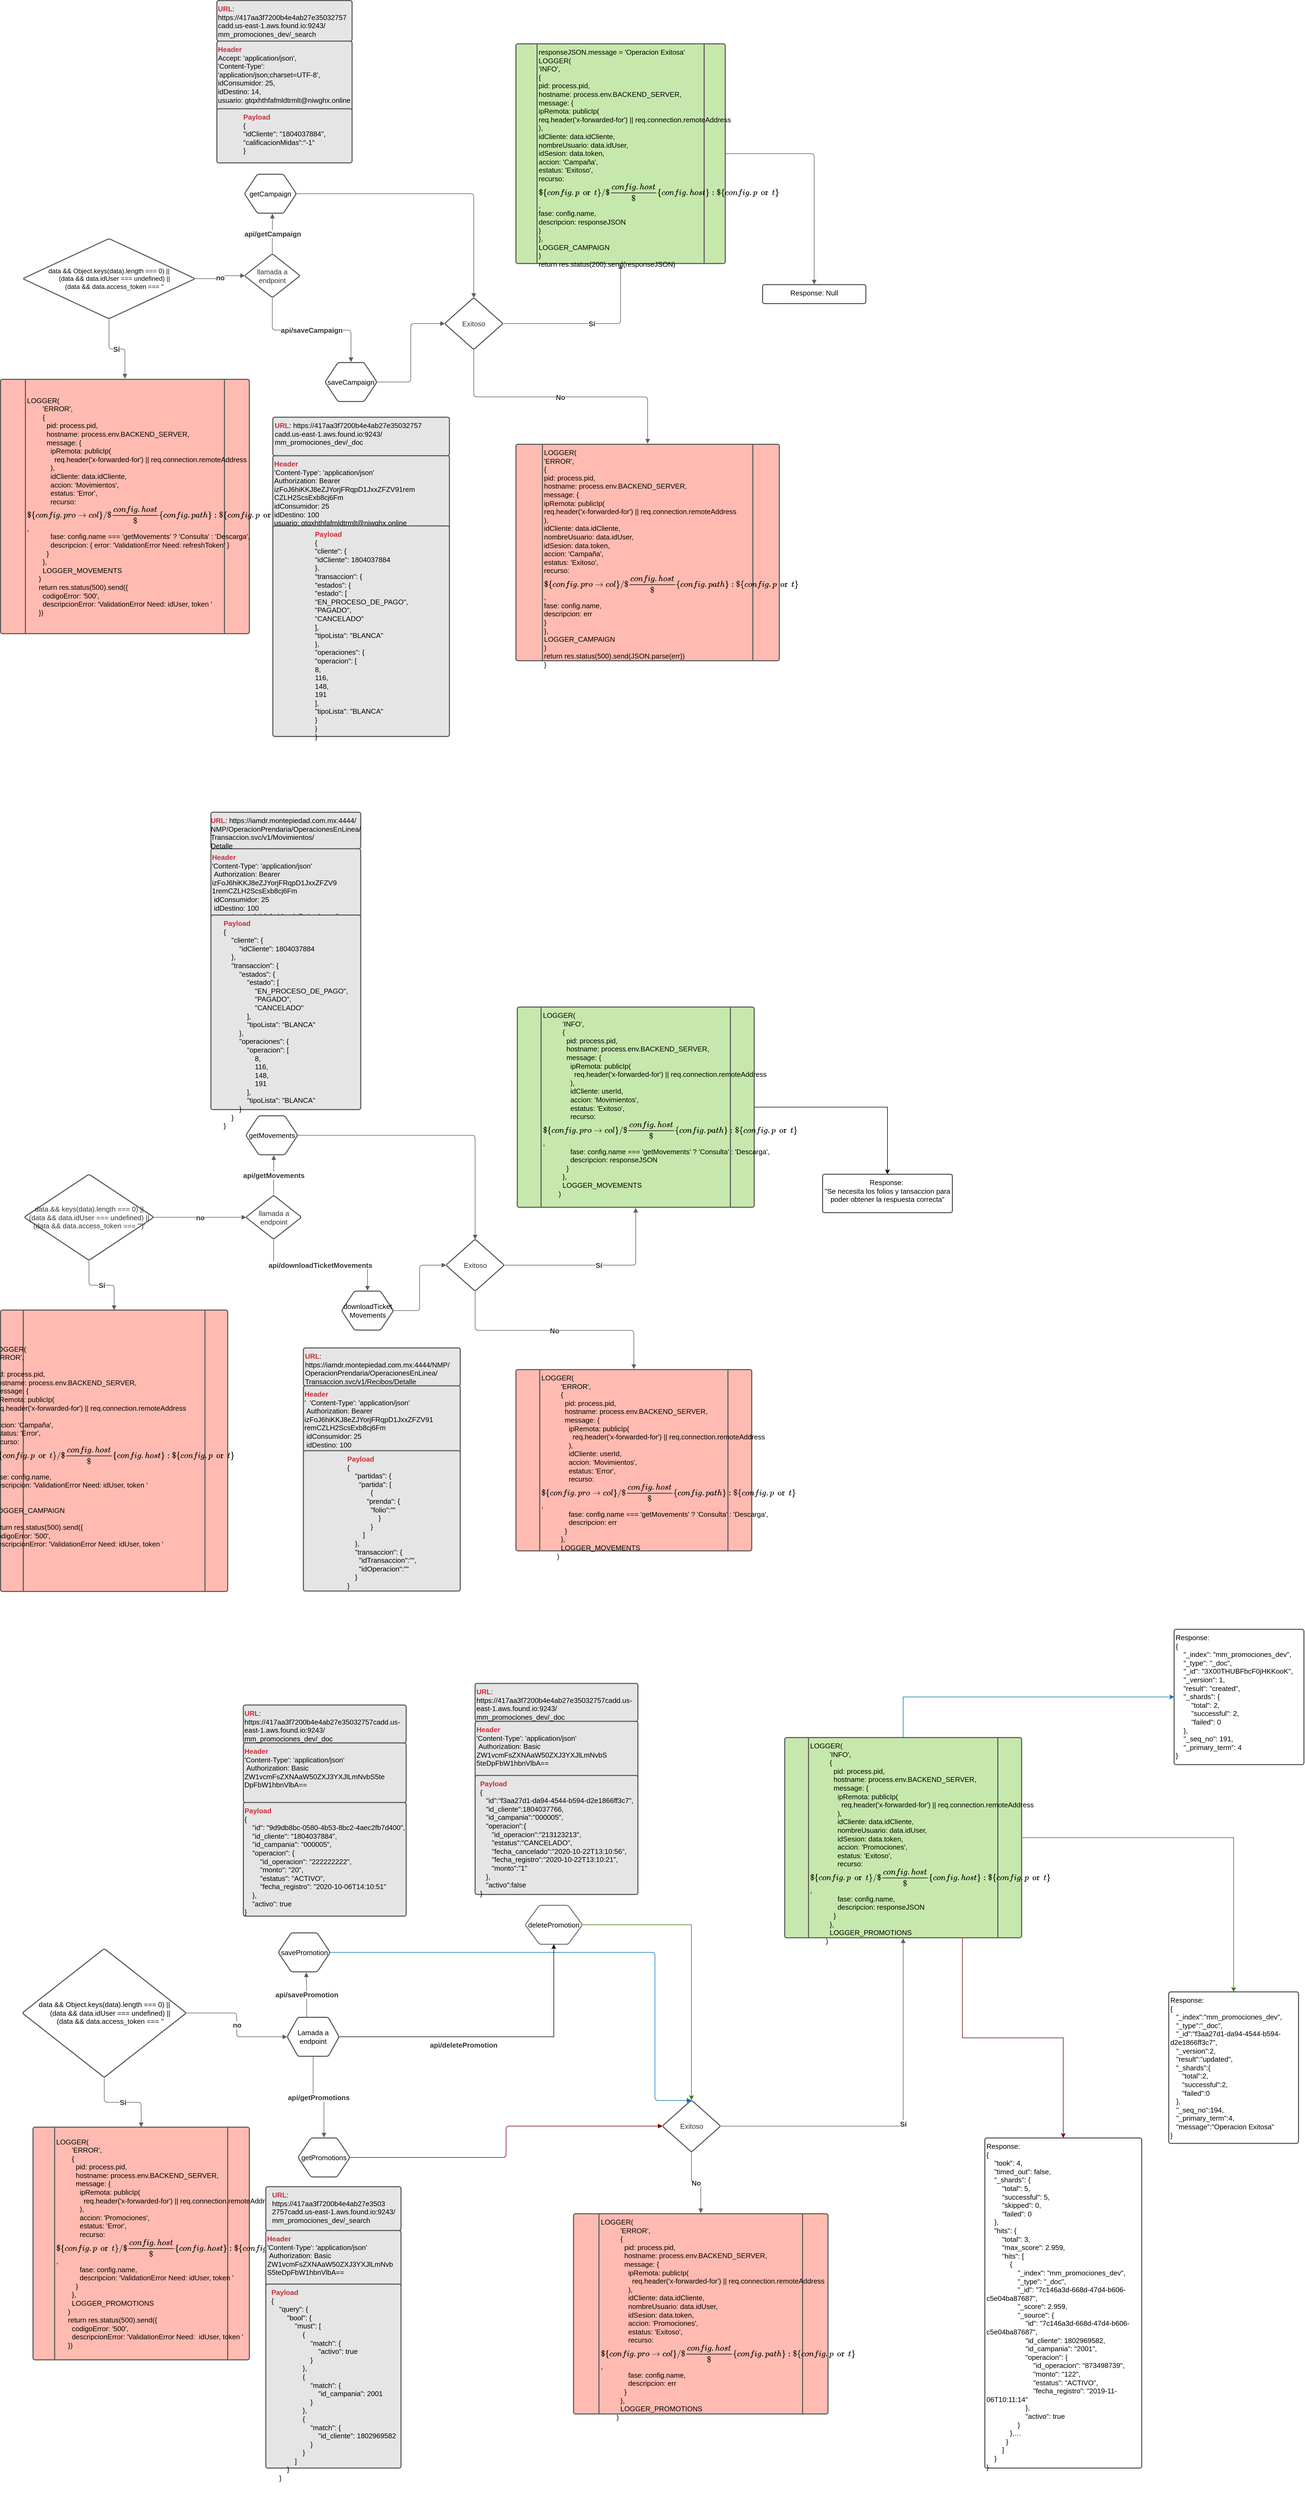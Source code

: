 <mxfile version="13.8.1" type="github">
  <diagram id="3y62xVAeNRqI33waL2Ug" name="Page-1">
    <mxGraphModel dx="1221" dy="-487" grid="1" gridSize="10" guides="1" tooltips="1" connect="1" arrows="1" fold="1" page="1" pageScale="1" pageWidth="827" pageHeight="1169" math="0" shadow="0">
      <root>
        <mxCell id="0" />
        <mxCell id="1" parent="0" />
        <UserObject label="saveCampaign" lucidchartObjectId="FheHEQBCdsh4" id="Yva_PYabZO9aCwLN1SX4-1">
          <mxCell style="html=1;whiteSpace=wrap;shape=hexagon;perimeter=hexagonPerimeter2;whiteSpace=wrap;fontSize=13;fontColor=#000000;spacing=3;strokeColor=#5e5e5e;strokeOpacity=100;rounded=1;absoluteArcSize=1;arcSize=7.2;strokeWidth=2;" vertex="1" zOrder="47" parent="1">
            <mxGeometry x="630" y="1879" width="96" height="72" as="geometry" />
          </mxCell>
        </UserObject>
        <UserObject label="&lt;div style=&quot;text-align: center ; font-size: 12px&quot;&gt;&lt;div&gt;data &amp;amp;&amp;amp; Object.keys(data).length === 0) ||&lt;/div&gt;&lt;div&gt;&amp;nbsp; &amp;nbsp; &amp;nbsp; (data &amp;amp;&amp;amp; data.idUser === undefined) ||&lt;/div&gt;&lt;div&gt;&amp;nbsp; &amp;nbsp; &amp;nbsp; (data &amp;amp;&amp;amp; data.access_token === &#39;&#39;&lt;/div&gt;&lt;/div&gt;" lucidchartObjectId="FheH1cczlGUl" id="Yva_PYabZO9aCwLN1SX4-2">
          <mxCell style="html=1;whiteSpace=wrap;rhombus;whiteSpace=wrap;spacing=3;strokeColor=#5e5e5e;strokeOpacity=100;rounded=1;absoluteArcSize=1;arcSize=7.2;strokeWidth=2;fontSize=13;" vertex="1" zOrder="49" parent="1">
            <mxGeometry x="71" y="1650" width="319" height="148" as="geometry" />
          </mxCell>
        </UserObject>
        <UserObject label="" lucidchartObjectId="FheHM~QLsTXz" id="Yva_PYabZO9aCwLN1SX4-3">
          <mxCell style="html=1;jettySize=18;whiteSpace=wrap;strokeColor=#5E5E5E;rounded=1;arcSize=12;edgeStyle=orthogonalEdgeStyle;startArrow=none;;endArrow=block;endFill=1;;exitX=0.5;exitY=0.998;exitPerimeter=0;entryX=0.5;entryY=-0.003;entryPerimeter=0;fontSize=13;" edge="1" parent="1" source="Yva_PYabZO9aCwLN1SX4-2" target="Yva_PYabZO9aCwLN1SX4-5">
            <mxGeometry width="100" height="100" relative="1" as="geometry">
              <Array as="points" />
            </mxGeometry>
          </mxCell>
        </UserObject>
        <mxCell id="Yva_PYabZO9aCwLN1SX4-4" value="Sí" style="text;html=1;resizable=0;labelBackgroundColor=#ffffff;align=center;verticalAlign=middle;fontStyle=1;fontColor=#333333;;fontSize=13;" vertex="1" parent="Yva_PYabZO9aCwLN1SX4-3">
          <mxGeometry relative="1" as="geometry" />
        </mxCell>
        <UserObject label="&lt;div style=&quot;font-size: 13px&quot;&gt;&lt;div style=&quot;font-size: 13px&quot;&gt;LOGGER(&lt;/div&gt;&lt;div style=&quot;font-size: 13px&quot;&gt;&amp;nbsp; &amp;nbsp; &amp;nbsp; &amp;nbsp; &#39;ERROR&#39;,&lt;/div&gt;&lt;div style=&quot;font-size: 13px&quot;&gt;&amp;nbsp; &amp;nbsp; &amp;nbsp; &amp;nbsp; {&lt;/div&gt;&lt;div style=&quot;font-size: 13px&quot;&gt;&amp;nbsp; &amp;nbsp; &amp;nbsp; &amp;nbsp; &amp;nbsp; pid: process.pid,&lt;/div&gt;&lt;div style=&quot;font-size: 13px&quot;&gt;&amp;nbsp; &amp;nbsp; &amp;nbsp; &amp;nbsp; &amp;nbsp; hostname: process.env.BACKEND_SERVER,&lt;/div&gt;&lt;div style=&quot;font-size: 13px&quot;&gt;&amp;nbsp; &amp;nbsp; &amp;nbsp; &amp;nbsp; &amp;nbsp; message: {&lt;/div&gt;&lt;div style=&quot;font-size: 13px&quot;&gt;&amp;nbsp; &amp;nbsp; &amp;nbsp; &amp;nbsp; &amp;nbsp; &amp;nbsp; ipRemota: publicIp(&lt;/div&gt;&lt;div style=&quot;font-size: 13px&quot;&gt;&amp;nbsp; &amp;nbsp; &amp;nbsp; &amp;nbsp; &amp;nbsp; &amp;nbsp; &amp;nbsp; req.header(&#39;x-forwarded-for&#39;) || req.connection.remoteAddress&lt;/div&gt;&lt;div style=&quot;font-size: 13px&quot;&gt;&amp;nbsp; &amp;nbsp; &amp;nbsp; &amp;nbsp; &amp;nbsp; &amp;nbsp; ),&lt;/div&gt;&lt;div style=&quot;font-size: 13px&quot;&gt;&amp;nbsp; &amp;nbsp; &amp;nbsp; &amp;nbsp; &amp;nbsp; &amp;nbsp; idCliente: data.idCliente,&lt;/div&gt;&lt;div style=&quot;font-size: 13px&quot;&gt;&amp;nbsp; &amp;nbsp; &amp;nbsp; &amp;nbsp; &amp;nbsp; &amp;nbsp; accion: &#39;Movimientos&#39;,&lt;/div&gt;&lt;div style=&quot;font-size: 13px&quot;&gt;&amp;nbsp; &amp;nbsp; &amp;nbsp; &amp;nbsp; &amp;nbsp; &amp;nbsp; estatus: &#39;Error&#39;,&lt;/div&gt;&lt;div style=&quot;font-size: 13px&quot;&gt;&amp;nbsp; &amp;nbsp; &amp;nbsp; &amp;nbsp; &amp;nbsp; &amp;nbsp; recurso: `${config.protocol}//${config.host}/${config.path}:${config.port}`,&lt;/div&gt;&lt;div style=&quot;font-size: 13px&quot;&gt;&amp;nbsp; &amp;nbsp; &amp;nbsp; &amp;nbsp; &amp;nbsp; &amp;nbsp; fase: config.name === &#39;getMovements&#39; ? &#39;Consulta&#39; : &#39;Descarga&#39;,&lt;/div&gt;&lt;div style=&quot;font-size: 13px&quot;&gt;&amp;nbsp; &amp;nbsp; &amp;nbsp; &amp;nbsp; &amp;nbsp; &amp;nbsp; descripcion: { error: &#39;ValidationError Need: refreshToken&#39; }&lt;/div&gt;&lt;div style=&quot;font-size: 13px&quot;&gt;&amp;nbsp; &amp;nbsp; &amp;nbsp; &amp;nbsp; &amp;nbsp; }&lt;/div&gt;&lt;div style=&quot;font-size: 13px&quot;&gt;&amp;nbsp; &amp;nbsp; &amp;nbsp; &amp;nbsp; },&lt;/div&gt;&lt;div style=&quot;font-size: 13px&quot;&gt;&amp;nbsp; &amp;nbsp; &amp;nbsp; &amp;nbsp; LOGGER_MOVEMENTS&lt;/div&gt;&lt;div style=&quot;font-size: 13px&quot;&gt;&amp;nbsp; &amp;nbsp; &amp;nbsp; )&lt;/div&gt;&lt;div style=&quot;font-size: 13px&quot;&gt;&amp;nbsp; &amp;nbsp; &amp;nbsp; return res.status(500).send({&lt;/div&gt;&lt;div style=&quot;font-size: 13px&quot;&gt;&amp;nbsp; &amp;nbsp; &amp;nbsp; &amp;nbsp; codigoError: &#39;500&#39;,&lt;/div&gt;&lt;div style=&quot;font-size: 13px&quot;&gt;&amp;nbsp; &amp;nbsp; &amp;nbsp; &amp;nbsp; descripcionError: &#39;ValidationError Need: idUser, token &#39;&lt;/div&gt;&lt;div style=&quot;font-size: 13px&quot;&gt;&amp;nbsp; &amp;nbsp; &amp;nbsp; })&lt;/div&gt;&lt;/div&gt;" lucidchartObjectId="FheHXMUjOUy~" id="Yva_PYabZO9aCwLN1SX4-5">
          <mxCell style="html=1;whiteSpace=wrap;shape=process;whiteSpace=wrap;spacing=3;verticalAlign=middle;strokeColor=#5e5e5e;strokeOpacity=100;fillOpacity=100;rounded=1;absoluteArcSize=1;arcSize=7.2;fillColor=#ffbbb1;strokeWidth=2;fontSize=13;align=left;" vertex="1" zOrder="51" parent="1">
            <mxGeometry x="30" y="1910" width="460" height="470" as="geometry" />
          </mxCell>
        </UserObject>
        <UserObject label="" lucidchartObjectId="FheHou3gOYjA" id="Yva_PYabZO9aCwLN1SX4-6">
          <mxCell style="html=1;jettySize=18;whiteSpace=wrap;fontSize=13;fontColor=#333333;fontStyle=1;align=center;strokeColor=#5E5E5E;rounded=1;arcSize=12;edgeStyle=orthogonalEdgeStyle;startArrow=none;;endArrow=block;endFill=1;;exitX=0.996;exitY=0.5;exitPerimeter=0;entryX=0.008;entryY=0.5;entryPerimeter=0;" edge="1" parent="1" source="Yva_PYabZO9aCwLN1SX4-2" target="Yva_PYabZO9aCwLN1SX4-15">
            <mxGeometry width="100" height="100" relative="1" as="geometry">
              <Array as="points" />
            </mxGeometry>
          </mxCell>
        </UserObject>
        <mxCell id="Yva_PYabZO9aCwLN1SX4-7" value="no" style="text;html=1;resizable=0;labelBackgroundColor=#ffffff;align=center;verticalAlign=middle;fontStyle=1;fontColor=#333333;;fontSize=13;" vertex="1" parent="Yva_PYabZO9aCwLN1SX4-6">
          <mxGeometry relative="1" as="geometry" />
        </mxCell>
        <UserObject label="Exitoso" lucidchartObjectId="FheH5-6BccWg" id="Yva_PYabZO9aCwLN1SX4-8">
          <mxCell style="html=1;whiteSpace=wrap;rhombus;whiteSpace=wrap;fontSize=13;fontColor=#333333;align=center;spacing=3;strokeColor=#5e5e5e;strokeOpacity=100;rounded=1;absoluteArcSize=1;arcSize=7.2;strokeWidth=2;" vertex="1" zOrder="58" parent="1">
            <mxGeometry x="851" y="1759" width="108" height="96" as="geometry" />
          </mxCell>
        </UserObject>
        <UserObject label="&lt;div style=&quot;font-size: 13px&quot;&gt;&lt;span style=&quot;font-size: 13px ; color: rgb(0 , 0 , 0)&quot;&gt; responseJSON.message = &#39;Operacion Exitosa&#39;&lt;br&gt;&lt;/span&gt;&lt;/div&gt;&lt;div style=&quot;font-size: 13px&quot;&gt;&lt;span style=&quot;font-size: 13px ; color: rgb(0 , 0 , 0)&quot;&gt;        LOGGER(&lt;br&gt;&lt;/span&gt;&lt;/div&gt;&lt;div style=&quot;font-size: 13px&quot;&gt;&lt;span style=&quot;font-size: 13px ; color: rgb(0 , 0 , 0)&quot;&gt;          &#39;INFO&#39;,&lt;br&gt;&lt;/span&gt;&lt;/div&gt;&lt;div style=&quot;font-size: 13px&quot;&gt;&lt;span style=&quot;font-size: 13px ; color: rgb(0 , 0 , 0)&quot;&gt;          {&lt;br&gt;&lt;/span&gt;&lt;/div&gt;&lt;div style=&quot;font-size: 13px&quot;&gt;&lt;span style=&quot;font-size: 13px ; color: rgb(0 , 0 , 0)&quot;&gt;            pid: process.pid,&lt;br&gt;&lt;/span&gt;&lt;/div&gt;&lt;div style=&quot;font-size: 13px&quot;&gt;&lt;span style=&quot;font-size: 13px ; color: rgb(0 , 0 , 0)&quot;&gt;            hostname: process.env.BACKEND_SERVER,&lt;br&gt;&lt;/span&gt;&lt;/div&gt;&lt;div style=&quot;font-size: 13px&quot;&gt;&lt;span style=&quot;font-size: 13px ; color: rgb(0 , 0 , 0)&quot;&gt;            message: {&lt;br&gt;&lt;/span&gt;&lt;/div&gt;&lt;div style=&quot;font-size: 13px&quot;&gt;&lt;span style=&quot;font-size: 13px ; color: rgb(0 , 0 , 0)&quot;&gt;              ipRemota: publicIp(&lt;br&gt;&lt;/span&gt;&lt;/div&gt;&lt;div style=&quot;font-size: 13px&quot;&gt;&lt;span style=&quot;font-size: 13px ; color: rgb(0 , 0 , 0)&quot;&gt;                req.header(&#39;x-forwarded-for&#39;) || req.connection.remoteAddress&lt;br&gt;&lt;/span&gt;&lt;/div&gt;&lt;div style=&quot;font-size: 13px&quot;&gt;&lt;span style=&quot;font-size: 13px ; color: rgb(0 , 0 , 0)&quot;&gt;              ),&lt;br&gt;&lt;/span&gt;&lt;/div&gt;&lt;div style=&quot;font-size: 13px&quot;&gt;&lt;span style=&quot;font-size: 13px ; color: rgb(0 , 0 , 0)&quot;&gt;              idCliente: data.idCliente,&lt;br&gt;&lt;/span&gt;&lt;/div&gt;&lt;div style=&quot;font-size: 13px&quot;&gt;&lt;span style=&quot;font-size: 13px ; color: rgb(0 , 0 , 0)&quot;&gt;              nombreUsuario: data.idUser,&lt;br&gt;&lt;/span&gt;&lt;/div&gt;&lt;div style=&quot;font-size: 13px&quot;&gt;&lt;span style=&quot;font-size: 13px ; color: rgb(0 , 0 , 0)&quot;&gt;              idSesion: data.token,&lt;br&gt;&lt;/span&gt;&lt;/div&gt;&lt;div style=&quot;font-size: 13px&quot;&gt;&lt;span style=&quot;font-size: 13px ; color: rgb(0 , 0 , 0)&quot;&gt;              accion: &#39;Campaña&#39;,&lt;br&gt;&lt;/span&gt;&lt;/div&gt;&lt;div style=&quot;font-size: 13px&quot;&gt;&lt;span style=&quot;font-size: 13px ; color: rgb(0 , 0 , 0)&quot;&gt;              estatus: &#39;Exitoso&#39;,&lt;br&gt;&lt;/span&gt;&lt;/div&gt;&lt;div style=&quot;font-size: 13px&quot;&gt;&lt;span style=&quot;font-size: 13px ; color: rgb(0 , 0 , 0)&quot;&gt;              recurso: `${config.port}//${config.host}/${config.host}:${config.port}`,&lt;br&gt;&lt;/span&gt;&lt;/div&gt;&lt;div style=&quot;font-size: 13px&quot;&gt;&lt;span style=&quot;font-size: 13px ; color: rgb(0 , 0 , 0)&quot;&gt;              fase: config.name,&lt;br&gt;&lt;/span&gt;&lt;/div&gt;&lt;div style=&quot;font-size: 13px&quot;&gt;&lt;span style=&quot;font-size: 13px ; color: rgb(0 , 0 , 0)&quot;&gt;              descripcion: responseJSON&lt;br&gt;&lt;/span&gt;&lt;/div&gt;&lt;div style=&quot;font-size: 13px&quot;&gt;&lt;span style=&quot;font-size: 13px ; color: rgb(0 , 0 , 0)&quot;&gt;            }&lt;br&gt;&lt;/span&gt;&lt;/div&gt;&lt;div style=&quot;font-size: 13px&quot;&gt;&lt;span style=&quot;font-size: 13px ; color: rgb(0 , 0 , 0)&quot;&gt;          },&lt;br&gt;&lt;/span&gt;&lt;/div&gt;&lt;div style=&quot;font-size: 13px&quot;&gt;&lt;span style=&quot;font-size: 13px ; color: rgb(0 , 0 , 0)&quot;&gt;          LOGGER_CAMPAIGN&lt;br&gt;&lt;/span&gt;&lt;/div&gt;&lt;div style=&quot;font-size: 13px&quot;&gt;&lt;span style=&quot;font-size: 13px ; color: rgb(0 , 0 , 0)&quot;&gt;        )&lt;br&gt;&lt;/span&gt;&lt;/div&gt;&lt;div style=&quot;font-size: 13px&quot;&gt;&lt;span style=&quot;font-size: 13px ; color: rgb(0 , 0 , 0)&quot;&gt;        return res.status(200).send(responseJSON)&lt;/span&gt;&lt;/div&gt;" lucidchartObjectId="FheHkomjUrPZ" id="Yva_PYabZO9aCwLN1SX4-9">
          <mxCell style="html=1;whiteSpace=wrap;shape=process;whiteSpace=wrap;spacing=3;verticalAlign=top;strokeColor=#5e5e5e;strokeOpacity=100;fillOpacity=100;rounded=1;absoluteArcSize=1;arcSize=7.2;fillColor=#c7e8ac;strokeWidth=2;fontSize=13;align=left;" vertex="1" zOrder="62" parent="1">
            <mxGeometry x="983" y="1290" width="387" height="406" as="geometry" />
          </mxCell>
        </UserObject>
        <UserObject label="&lt;div style=&quot;font-size: 13px&quot;&gt;&lt;span style=&quot;font-size: 13px ; color: rgb(0 , 0 , 0)&quot;&gt; LOGGER(&lt;br&gt;&lt;/span&gt;&lt;/div&gt;&lt;div style=&quot;font-size: 13px&quot;&gt;&lt;span style=&quot;font-size: 13px ; color: rgb(0 , 0 , 0)&quot;&gt;          &#39;ERROR&#39;,&lt;br&gt;&lt;/span&gt;&lt;/div&gt;&lt;div style=&quot;font-size: 13px&quot;&gt;&lt;span style=&quot;font-size: 13px ; color: rgb(0 , 0 , 0)&quot;&gt;          {&lt;br&gt;&lt;/span&gt;&lt;/div&gt;&lt;div style=&quot;font-size: 13px&quot;&gt;&lt;span style=&quot;font-size: 13px ; color: rgb(0 , 0 , 0)&quot;&gt;            pid: process.pid,&lt;br&gt;&lt;/span&gt;&lt;/div&gt;&lt;div style=&quot;font-size: 13px&quot;&gt;&lt;span style=&quot;font-size: 13px ; color: rgb(0 , 0 , 0)&quot;&gt;            hostname: process.env.BACKEND_SERVER,&lt;br&gt;&lt;/span&gt;&lt;/div&gt;&lt;div style=&quot;font-size: 13px&quot;&gt;&lt;span style=&quot;font-size: 13px ; color: rgb(0 , 0 , 0)&quot;&gt;            message: {&lt;br&gt;&lt;/span&gt;&lt;/div&gt;&lt;div style=&quot;font-size: 13px&quot;&gt;&lt;span style=&quot;font-size: 13px ; color: rgb(0 , 0 , 0)&quot;&gt;              ipRemota: publicIp(&lt;br&gt;&lt;/span&gt;&lt;/div&gt;&lt;div style=&quot;font-size: 13px&quot;&gt;&lt;span style=&quot;font-size: 13px ; color: rgb(0 , 0 , 0)&quot;&gt;                req.header(&#39;x-forwarded-for&#39;) || req.connection.remoteAddress&lt;br&gt;&lt;/span&gt;&lt;/div&gt;&lt;div style=&quot;font-size: 13px&quot;&gt;&lt;span style=&quot;font-size: 13px ; color: rgb(0 , 0 , 0)&quot;&gt;              ),&lt;br&gt;&lt;/span&gt;&lt;/div&gt;&lt;div style=&quot;font-size: 13px&quot;&gt;&lt;span style=&quot;font-size: 13px ; color: rgb(0 , 0 , 0)&quot;&gt;              idCliente: data.idCliente,&lt;br&gt;&lt;/span&gt;&lt;/div&gt;&lt;div style=&quot;font-size: 13px&quot;&gt;&lt;span style=&quot;font-size: 13px ; color: rgb(0 , 0 , 0)&quot;&gt;              nombreUsuario: data.idUser,&lt;br&gt;&lt;/span&gt;&lt;/div&gt;&lt;div style=&quot;font-size: 13px&quot;&gt;&lt;span style=&quot;font-size: 13px ; color: rgb(0 , 0 , 0)&quot;&gt;              idSesion: data.token,&lt;br&gt;&lt;/span&gt;&lt;/div&gt;&lt;div style=&quot;font-size: 13px&quot;&gt;&lt;span style=&quot;font-size: 13px ; color: rgb(0 , 0 , 0)&quot;&gt;              accion: &#39;Campaña&#39;,&lt;br&gt;&lt;/span&gt;&lt;/div&gt;&lt;div style=&quot;font-size: 13px&quot;&gt;&lt;span style=&quot;font-size: 13px ; color: rgb(0 , 0 , 0)&quot;&gt;              estatus: &#39;Exitoso&#39;,&lt;br&gt;&lt;/span&gt;&lt;/div&gt;&lt;div style=&quot;font-size: 13px&quot;&gt;&lt;span style=&quot;font-size: 13px ; color: rgb(0 , 0 , 0)&quot;&gt;              recurso: `${config.protocol}//${config.host}/${config.path}:${config.port}`,&lt;br&gt;&lt;/span&gt;&lt;/div&gt;&lt;div style=&quot;font-size: 13px&quot;&gt;&lt;span style=&quot;font-size: 13px ; color: rgb(0 , 0 , 0)&quot;&gt;              fase: config.name,&lt;br&gt;&lt;/span&gt;&lt;/div&gt;&lt;div style=&quot;font-size: 13px&quot;&gt;&lt;span style=&quot;font-size: 13px ; color: rgb(0 , 0 , 0)&quot;&gt;              descripcion: err&lt;br&gt;&lt;/span&gt;&lt;/div&gt;&lt;div style=&quot;font-size: 13px&quot;&gt;&lt;span style=&quot;font-size: 13px ; color: rgb(0 , 0 , 0)&quot;&gt;            }&lt;br&gt;&lt;/span&gt;&lt;/div&gt;&lt;div style=&quot;font-size: 13px&quot;&gt;&lt;span style=&quot;font-size: 13px ; color: rgb(0 , 0 , 0)&quot;&gt;          },&lt;br&gt;&lt;/span&gt;&lt;/div&gt;&lt;div style=&quot;font-size: 13px&quot;&gt;&lt;span style=&quot;font-size: 13px ; color: rgb(0 , 0 , 0)&quot;&gt;          LOGGER_CAMPAIGN&lt;br&gt;&lt;/span&gt;&lt;/div&gt;&lt;div style=&quot;font-size: 13px&quot;&gt;&lt;span style=&quot;font-size: 13px ; color: rgb(0 , 0 , 0)&quot;&gt;        )&lt;br&gt;&lt;/span&gt;&lt;/div&gt;&lt;div style=&quot;font-size: 13px&quot;&gt;&lt;span style=&quot;font-size: 13px ; color: rgb(0 , 0 , 0)&quot;&gt;        return res.status(500).send(JSON.parse(err))&lt;br&gt;&lt;/span&gt;&lt;/div&gt;&lt;div style=&quot;font-size: 13px&quot;&gt;&lt;span style=&quot;font-size: 13px ; color: rgb(0 , 0 , 0)&quot;&gt;      }&lt;/span&gt;&lt;/div&gt;" lucidchartObjectId="FheH_dg~gPG1" id="Yva_PYabZO9aCwLN1SX4-10">
          <mxCell style="html=1;whiteSpace=wrap;shape=process;whiteSpace=wrap;spacing=3;verticalAlign=top;strokeColor=#5e5e5e;strokeOpacity=100;fillOpacity=100;rounded=1;absoluteArcSize=1;arcSize=7.2;fillColor=#ffbbb1;strokeWidth=2;fontSize=13;align=left;" vertex="1" zOrder="63" parent="1">
            <mxGeometry x="983" y="2030" width="487" height="400" as="geometry" />
          </mxCell>
        </UserObject>
        <UserObject label="" lucidchartObjectId="FheHOwsUk1Yf" id="Yva_PYabZO9aCwLN1SX4-11">
          <mxCell style="html=1;jettySize=18;whiteSpace=wrap;fontSize=13;fontColor=#333333;fontStyle=1;align=center;strokeColor=#5E5E5E;rounded=1;arcSize=12;edgeStyle=orthogonalEdgeStyle;startArrow=none;;endArrow=block;endFill=1;;exitX=0.5;exitY=0.994;exitPerimeter=0;entryX=0.5;entryY=-0.003;entryPerimeter=0;" edge="1" parent="1" source="Yva_PYabZO9aCwLN1SX4-8" target="Yva_PYabZO9aCwLN1SX4-10">
            <mxGeometry width="100" height="100" relative="1" as="geometry">
              <Array as="points" />
            </mxGeometry>
          </mxCell>
        </UserObject>
        <mxCell id="Yva_PYabZO9aCwLN1SX4-12" value="No" style="text;html=1;resizable=0;labelBackgroundColor=#ffffff;align=center;verticalAlign=middle;fontStyle=1;fontColor=#333333;;fontSize=13;" vertex="1" parent="Yva_PYabZO9aCwLN1SX4-11">
          <mxGeometry relative="1" as="geometry" />
        </mxCell>
        <UserObject label="&lt;div style=&quot;text-align: left; font-size: 13px;&quot;&gt;&lt;font style=&quot;font-size: 13px;&quot;&gt;Response: Null&lt;/font&gt;&lt;/div&gt;&lt;div style=&quot;text-align: left; font-size: 13px;&quot;&gt;&lt;/div&gt;" lucidchartObjectId="FheHwJTHAw6u" id="Yva_PYabZO9aCwLN1SX4-13">
          <mxCell style="html=1;whiteSpace=wrap;;whiteSpace=wrap;spacing=3;verticalAlign=top;strokeColor=#5e5e5e;strokeOpacity=100;rounded=1;absoluteArcSize=1;arcSize=7.2;strokeWidth=2;fontSize=13;" vertex="1" zOrder="69" parent="1">
            <mxGeometry x="1439" y="1735" width="191" height="35" as="geometry" />
          </mxCell>
        </UserObject>
        <UserObject label="getCampaign" lucidchartObjectId="NafHmFh6Zc9_" id="Yva_PYabZO9aCwLN1SX4-14">
          <mxCell style="html=1;whiteSpace=wrap;shape=hexagon;perimeter=hexagonPerimeter2;whiteSpace=wrap;fontSize=13;fontColor=#000000;spacing=3;strokeColor=#5e5e5e;strokeOpacity=100;rounded=1;absoluteArcSize=1;arcSize=7.2;strokeWidth=2;" vertex="1" zOrder="83" parent="1">
            <mxGeometry x="481" y="1531" width="96" height="72" as="geometry" />
          </mxCell>
        </UserObject>
        <UserObject label="llamada a endpoint" lucidchartObjectId="2WfH.eukvCqa" id="Yva_PYabZO9aCwLN1SX4-15">
          <mxCell style="html=1;whiteSpace=wrap;rhombus;whiteSpace=wrap;fontSize=13;fontColor=#333333;align=center;spacing=3;strokeColor=#5e5e5e;strokeOpacity=100;rounded=1;absoluteArcSize=1;arcSize=7.2;strokeWidth=2;" vertex="1" zOrder="84" parent="1">
            <mxGeometry x="481" y="1678" width="103" height="81" as="geometry" />
          </mxCell>
        </UserObject>
        <UserObject label="" lucidchartObjectId="EZfH.cGEjq3c" id="Yva_PYabZO9aCwLN1SX4-16">
          <mxCell style="html=1;jettySize=18;whiteSpace=wrap;fontSize=13;fontColor=#333333;fontStyle=1;align=center;strokeColor=#5E5E5E;rounded=1;arcSize=12;edgeStyle=orthogonalEdgeStyle;startArrow=none;;endArrow=block;endFill=1;;exitX=0.5;exitY=0.005;exitPerimeter=0;entryX=0.539;entryY=1.013;entryPerimeter=0;" edge="1" parent="1" source="Yva_PYabZO9aCwLN1SX4-15" target="Yva_PYabZO9aCwLN1SX4-14">
            <mxGeometry width="100" height="100" relative="1" as="geometry">
              <Array as="points" />
            </mxGeometry>
          </mxCell>
        </UserObject>
        <mxCell id="Yva_PYabZO9aCwLN1SX4-17" value="api/getCampaign" style="text;html=1;resizable=0;labelBackgroundColor=#ffffff;align=center;verticalAlign=middle;fontStyle=1;fontColor=#333333;;fontSize=13;" vertex="1" parent="Yva_PYabZO9aCwLN1SX4-16">
          <mxGeometry relative="1" as="geometry" />
        </mxCell>
        <UserObject label="" lucidchartObjectId="HZfHUyaufXkK" id="Yva_PYabZO9aCwLN1SX4-18">
          <mxCell style="html=1;jettySize=18;whiteSpace=wrap;fontSize=13;fontColor=#333333;fontStyle=1;align=center;strokeColor=#5E5E5E;rounded=1;arcSize=12;edgeStyle=orthogonalEdgeStyle;startArrow=none;;endArrow=block;endFill=1;;exitX=0.5;exitY=0.995;exitPerimeter=0;entryX=0.5;entryY=-0.013;entryPerimeter=0;" edge="1" parent="1" source="Yva_PYabZO9aCwLN1SX4-15" target="Yva_PYabZO9aCwLN1SX4-1">
            <mxGeometry width="100" height="100" relative="1" as="geometry">
              <Array as="points" />
            </mxGeometry>
          </mxCell>
        </UserObject>
        <mxCell id="Yva_PYabZO9aCwLN1SX4-19" value="api/saveCampaign" style="text;html=1;resizable=0;labelBackgroundColor=#ffffff;align=center;verticalAlign=middle;fontStyle=1;fontColor=#333333;;fontSize=13;" vertex="1" parent="Yva_PYabZO9aCwLN1SX4-18">
          <mxGeometry relative="1" as="geometry" />
        </mxCell>
        <mxCell id="Yva_PYabZO9aCwLN1SX4-20" value="" style="group;dropTarget=0;fontSize=13;" vertex="1" parent="1">
          <mxGeometry x="430" y="1210" width="250" height="300" as="geometry" />
        </mxCell>
        <UserObject label="&lt;div style=&quot;text-align: left ; font-size: 13px&quot;&gt;&lt;span style=&quot;font-size: 13px ; color: rgb(201 , 45 , 57) ; font-weight: bold&quot;&gt;Header&lt;/span&gt;&lt;/div&gt;&lt;div style=&quot;text-align: left ; font-size: 13px&quot;&gt;&lt;span style=&quot;font-size: 13px ; color: rgb(0 , 0 , 0)&quot;&gt;Accept: &#39;application/json&#39;,&lt;br&gt;&lt;/span&gt;&lt;/div&gt;&lt;div style=&quot;text-align: left ; font-size: 13px&quot;&gt;&lt;span style=&quot;font-size: 13px ; color: rgb(0 , 0 , 0)&quot;&gt; &#39;Content-Type&#39;: &#39;application/json;charset=UTF-8&#39;,&lt;br&gt;&lt;/span&gt;&lt;/div&gt;&lt;div style=&quot;text-align: left ; font-size: 13px&quot;&gt;&lt;span style=&quot;font-size: 13px ; color: rgb(0 , 0 , 0)&quot;&gt; idConsumidor: 25,&lt;br&gt;&lt;/span&gt;&lt;/div&gt;&lt;div style=&quot;text-align: left ; font-size: 13px&quot;&gt;&lt;span style=&quot;font-size: 13px ; color: rgb(0 , 0 , 0)&quot;&gt; idDestino: 14,&lt;br&gt;&lt;/span&gt;&lt;/div&gt;&lt;div style=&quot;text-align: left ; font-size: 13px&quot;&gt;&lt;span style=&quot;font-size: 13px ; color: rgb(0 , 0 , 0)&quot;&gt; usuario: gtqxhthfafmldtrmlt@niwghx.online &lt;br&gt;&lt;/span&gt;&lt;/div&gt;&lt;div style=&quot;text-align: left ; font-size: 13px&quot;&gt;&lt;span style=&quot;font-size: 13px ; color: rgb(0 , 0 , 0)&quot;&gt;&lt;br&gt;&lt;/span&gt;&lt;/div&gt;&lt;div style=&quot;text-align: left ; font-size: 13px&quot;&gt;&lt;/div&gt;" lucidchartObjectId="b2fHpSifme5C" id="Yva_PYabZO9aCwLN1SX4-21">
          <mxCell style="html=1;whiteSpace=wrap;;whiteSpace=wrap;spacing=3;verticalAlign=top;strokeColor=#5e5e5e;strokeOpacity=100;fillOpacity=100;rounded=1;absoluteArcSize=1;arcSize=7.2;fillColor=#e5e5e5;strokeWidth=2;fontSize=13;" vertex="1" zOrder="87" parent="Yva_PYabZO9aCwLN1SX4-20">
            <mxGeometry y="75.0" width="250.0" height="147.581" as="geometry" />
          </mxCell>
        </UserObject>
        <UserObject label="&lt;div style=&quot;text-align: left; font-size: 13px;&quot;&gt;&lt;span style=&quot;font-size: 13px; color: rgb(201, 45, 57); font-weight: bold;&quot;&gt;Payload&lt;/span&gt;&lt;span style=&quot;font-size: 13px; color: rgb(0, 0, 0);&quot;&gt;&lt;br style=&quot;font-size: 13px;&quot;&gt;&lt;/span&gt;&lt;/div&gt;&lt;div style=&quot;text-align: left; font-size: 13px;&quot;&gt;&lt;span style=&quot;font-size: 13px; color: rgb(0, 0, 0);&quot;&gt;{&lt;br style=&quot;font-size: 13px;&quot;&gt;&lt;/span&gt;&lt;/div&gt;&lt;div style=&quot;text-align: left; font-size: 13px;&quot;&gt;&lt;span style=&quot;font-size: 13px; color: rgb(0, 0, 0);&quot;&gt;   &quot;idCliente&quot;: &quot;1804037884&quot;,&lt;br style=&quot;font-size: 13px;&quot;&gt;&lt;/span&gt;&lt;/div&gt;&lt;div style=&quot;text-align: left; font-size: 13px;&quot;&gt;&lt;span style=&quot;font-size: 13px; color: rgb(0, 0, 0);&quot;&gt;   &quot;calificacionMidas&quot;:&quot;-1&quot;&lt;br style=&quot;font-size: 13px;&quot;&gt;&lt;/span&gt;&lt;/div&gt;&lt;div style=&quot;text-align: left; font-size: 13px;&quot;&gt;&lt;span style=&quot;font-size: 13px; color: rgb(0, 0, 0);&quot;&gt;}&lt;br style=&quot;font-size: 13px;&quot;&gt;&lt;/span&gt;&lt;/div&gt;&lt;div style=&quot;text-align: left; font-size: 13px;&quot;&gt;&lt;/div&gt;" lucidchartObjectId="b2fHGq9EwkId" id="Yva_PYabZO9aCwLN1SX4-22">
          <mxCell style="html=1;whiteSpace=wrap;;whiteSpace=wrap;spacing=3;verticalAlign=top;strokeColor=#5e5e5e;strokeOpacity=100;fillOpacity=100;rounded=1;absoluteArcSize=1;arcSize=7.2;fillColor=#e5e5e5;strokeWidth=2;fontSize=13;" vertex="1" zOrder="88" parent="Yva_PYabZO9aCwLN1SX4-20">
            <mxGeometry y="200" width="250" height="100" as="geometry" />
          </mxCell>
        </UserObject>
        <UserObject label="&lt;div style=&quot;text-align: left; font-size: 13px;&quot;&gt;&lt;span style=&quot;font-size: 13px; color: rgb(201, 45, 57); font-weight: bold;&quot;&gt;URL&lt;/span&gt;&lt;span style=&quot;font-size: 13px; color: rgb(0, 0, 0);&quot;&gt;: &lt;/span&gt;&lt;span style=&quot;font-size: 13px; color: rgb(0, 0, 0);&quot;&gt;https://417aa3f7200b4e4ab27e35032757&#xa;&lt;/span&gt;&lt;/div&gt;&lt;div style=&quot;text-align: left; font-size: 13px;&quot;&gt;&lt;span style=&quot;font-size: 13px; color: rgb(0, 0, 0);&quot;&gt;cadd.us-east-1.aws.found.io:9243/&#xa;&lt;/span&gt;&lt;/div&gt;&lt;div style=&quot;text-align: left; font-size: 13px;&quot;&gt;&lt;span style=&quot;font-size: 13px; color: rgb(0, 0, 0);&quot;&gt;mm_promociones_dev/_search&lt;/span&gt;&lt;/div&gt;" lucidchartObjectId="b2fHP6a50O9K" id="Yva_PYabZO9aCwLN1SX4-23">
          <mxCell style="html=1;whiteSpace=wrap;;whiteSpace=wrap;spacing=3;verticalAlign=top;strokeColor=#5e5e5e;strokeOpacity=100;fillOpacity=100;rounded=1;absoluteArcSize=1;arcSize=7.2;fillColor=#e5e5e5;strokeWidth=2;fontSize=13;" vertex="1" zOrder="89" parent="Yva_PYabZO9aCwLN1SX4-20">
            <mxGeometry width="250.0" height="75.0" as="geometry" />
          </mxCell>
        </UserObject>
        <mxCell id="Yva_PYabZO9aCwLN1SX4-24" value="" style="group;dropTarget=0;fontSize=13;" vertex="1" parent="1">
          <mxGeometry x="533.5" y="1980" width="326.5" height="590" as="geometry" />
        </mxCell>
        <UserObject label="&lt;div style=&quot;text-align: left ; font-size: 13px&quot;&gt;&lt;span style=&quot;font-size: 13px ; color: rgb(201 , 45 , 57) ; font-weight: bold&quot;&gt;Header&lt;/span&gt;&lt;span style=&quot;font-size: 13px ; color: rgb(0 , 0 , 0)&quot;&gt;&lt;br&gt;&lt;/span&gt;&lt;/div&gt;&lt;div style=&quot;text-align: left ; font-size: 13px&quot;&gt;&lt;span style=&quot;font-size: 13px ; color: rgb(0 , 0 , 0)&quot;&gt;&#39;Content-Type&#39;: &#39;application/json&#39; &lt;br&gt;&lt;/span&gt;&lt;/div&gt;&lt;div style=&quot;text-align: left ; font-size: 13px&quot;&gt;&lt;span style=&quot;font-size: 13px ; color: rgb(0 , 0 , 0)&quot;&gt; Authorization: Bearer izFoJ6hiKKJ8eZJYorjFRqpD1JxxZFZV91rem&lt;br&gt;&lt;/span&gt;&lt;/div&gt;&lt;div style=&quot;text-align: left ; font-size: 13px&quot;&gt;&lt;span style=&quot;font-size: 13px ; color: rgb(0 , 0 , 0)&quot;&gt;CZLH2ScsExb8cj6Fm&lt;br&gt;&lt;/span&gt;&lt;/div&gt;&lt;div style=&quot;text-align: left ; font-size: 13px&quot;&gt;&lt;span style=&quot;font-size: 13px ; color: rgb(0 , 0 , 0)&quot;&gt; idConsumidor: 25&lt;br&gt;&lt;/span&gt;&lt;/div&gt;&lt;div style=&quot;text-align: left ; font-size: 13px&quot;&gt;&lt;span style=&quot;font-size: 13px ; color: rgb(0 , 0 , 0)&quot;&gt; idDestino: 100&lt;br&gt;&lt;/span&gt;&lt;/div&gt;&lt;div style=&quot;text-align: left ; font-size: 13px&quot;&gt;&lt;span style=&quot;font-size: 13px ; color: rgb(0 , 0 , 0)&quot;&gt; usuario: gtqxhthfafmldtrmlt@niwghx.online&lt;br&gt;&lt;/span&gt;&lt;/div&gt;&lt;div style=&quot;text-align: left ; font-size: 13px&quot;&gt;&lt;span style=&quot;font-size: 13px ; color: rgb(0 , 0 , 0)&quot;&gt;&lt;br&gt;&lt;/span&gt;&lt;/div&gt;&lt;div style=&quot;text-align: left ; font-size: 13px&quot;&gt;&lt;span style=&quot;font-size: 13px ; color: rgb(0 , 0 , 0)&quot;&gt;&lt;br&gt;&lt;/span&gt;&lt;/div&gt;&lt;div style=&quot;text-align: left ; font-size: 13px&quot;&gt;&lt;/div&gt;" lucidchartObjectId="L7fHxwdAuD0y" id="Yva_PYabZO9aCwLN1SX4-25">
          <mxCell style="html=1;whiteSpace=wrap;;whiteSpace=wrap;spacing=3;verticalAlign=top;strokeColor=#5e5e5e;strokeOpacity=100;fillOpacity=100;rounded=1;absoluteArcSize=1;arcSize=7.2;fillColor=#e5e5e5;strokeWidth=2;fontSize=13;" vertex="1" zOrder="91" parent="Yva_PYabZO9aCwLN1SX4-24">
            <mxGeometry y="71.167" width="326.5" height="168.735" as="geometry" />
          </mxCell>
        </UserObject>
        <UserObject label="&lt;div style=&quot;text-align: left ; font-size: 13px&quot;&gt;&lt;span style=&quot;font-size: 13px ; color: rgb(201 , 45 , 57) ; font-weight: bold&quot;&gt;Payload&lt;/span&gt;&lt;span style=&quot;font-size: 13px ; color: rgb(0 , 0 , 0)&quot;&gt;&lt;br&gt;&lt;/span&gt;&lt;/div&gt;&lt;div style=&quot;text-align: left ; font-size: 13px&quot;&gt;&lt;span style=&quot;font-size: 13px ; color: rgb(0 , 0 , 0)&quot;&gt;{&lt;br&gt;&lt;/span&gt;&lt;/div&gt;&lt;div style=&quot;text-align: left ; font-size: 13px&quot;&gt;&lt;span style=&quot;font-size: 13px ; color: rgb(0 , 0 , 0)&quot;&gt;    &quot;cliente&quot;: {&lt;br&gt;&lt;/span&gt;&lt;/div&gt;&lt;div style=&quot;text-align: left ; font-size: 13px&quot;&gt;&lt;span style=&quot;font-size: 13px ; color: rgb(0 , 0 , 0)&quot;&gt;        &quot;idCliente&quot;: 1804037884&lt;br&gt;&lt;/span&gt;&lt;/div&gt;&lt;div style=&quot;text-align: left ; font-size: 13px&quot;&gt;&lt;span style=&quot;font-size: 13px ; color: rgb(0 , 0 , 0)&quot;&gt;    },&lt;br&gt;&lt;/span&gt;&lt;/div&gt;&lt;div style=&quot;text-align: left ; font-size: 13px&quot;&gt;&lt;span style=&quot;font-size: 13px ; color: rgb(0 , 0 , 0)&quot;&gt;    &quot;transaccion&quot;: {&lt;br&gt;&lt;/span&gt;&lt;/div&gt;&lt;div style=&quot;text-align: left ; font-size: 13px&quot;&gt;&lt;span style=&quot;font-size: 13px ; color: rgb(0 , 0 , 0)&quot;&gt;        &quot;estados&quot;: {&lt;br&gt;&lt;/span&gt;&lt;/div&gt;&lt;div style=&quot;text-align: left ; font-size: 13px&quot;&gt;&lt;span style=&quot;font-size: 13px ; color: rgb(0 , 0 , 0)&quot;&gt;            &quot;estado&quot;: [&lt;br&gt;&lt;/span&gt;&lt;/div&gt;&lt;div style=&quot;text-align: left ; font-size: 13px&quot;&gt;&lt;span style=&quot;font-size: 13px ; color: rgb(0 , 0 , 0)&quot;&gt;                &quot;EN_PROCESO_DE_PAGO&quot;,&lt;br&gt;&lt;/span&gt;&lt;/div&gt;&lt;div style=&quot;text-align: left ; font-size: 13px&quot;&gt;&lt;span style=&quot;font-size: 13px ; color: rgb(0 , 0 , 0)&quot;&gt;                &quot;PAGADO&quot;,&lt;br&gt;&lt;/span&gt;&lt;/div&gt;&lt;div style=&quot;text-align: left ; font-size: 13px&quot;&gt;&lt;span style=&quot;font-size: 13px ; color: rgb(0 , 0 , 0)&quot;&gt;                &quot;CANCELADO&quot;&lt;br&gt;&lt;/span&gt;&lt;/div&gt;&lt;div style=&quot;text-align: left ; font-size: 13px&quot;&gt;&lt;span style=&quot;font-size: 13px ; color: rgb(0 , 0 , 0)&quot;&gt;            ],&lt;br&gt;&lt;/span&gt;&lt;/div&gt;&lt;div style=&quot;text-align: left ; font-size: 13px&quot;&gt;&lt;span style=&quot;font-size: 13px ; color: rgb(0 , 0 , 0)&quot;&gt;            &quot;tipoLista&quot;: &quot;BLANCA&quot;&lt;br&gt;&lt;/span&gt;&lt;/div&gt;&lt;div style=&quot;text-align: left ; font-size: 13px&quot;&gt;&lt;span style=&quot;font-size: 13px ; color: rgb(0 , 0 , 0)&quot;&gt;        },&lt;br&gt;&lt;/span&gt;&lt;/div&gt;&lt;div style=&quot;text-align: left ; font-size: 13px&quot;&gt;&lt;span style=&quot;font-size: 13px ; color: rgb(0 , 0 , 0)&quot;&gt;        &quot;operaciones&quot;: {&lt;br&gt;&lt;/span&gt;&lt;/div&gt;&lt;div style=&quot;text-align: left ; font-size: 13px&quot;&gt;&lt;span style=&quot;font-size: 13px ; color: rgb(0 , 0 , 0)&quot;&gt;            &quot;operacion&quot;: [&lt;br&gt;&lt;/span&gt;&lt;/div&gt;&lt;div style=&quot;text-align: left ; font-size: 13px&quot;&gt;&lt;span style=&quot;font-size: 13px ; color: rgb(0 , 0 , 0)&quot;&gt;                8,&lt;br&gt;&lt;/span&gt;&lt;/div&gt;&lt;div style=&quot;text-align: left ; font-size: 13px&quot;&gt;&lt;span style=&quot;font-size: 13px ; color: rgb(0 , 0 , 0)&quot;&gt;                116,&lt;br&gt;&lt;/span&gt;&lt;/div&gt;&lt;div style=&quot;text-align: left ; font-size: 13px&quot;&gt;&lt;span style=&quot;font-size: 13px ; color: rgb(0 , 0 , 0)&quot;&gt;                148,&lt;br&gt;&lt;/span&gt;&lt;/div&gt;&lt;div style=&quot;text-align: left ; font-size: 13px&quot;&gt;&lt;span style=&quot;font-size: 13px ; color: rgb(0 , 0 , 0)&quot;&gt;                191&lt;br&gt;&lt;/span&gt;&lt;/div&gt;&lt;div style=&quot;text-align: left ; font-size: 13px&quot;&gt;&lt;span style=&quot;font-size: 13px ; color: rgb(0 , 0 , 0)&quot;&gt;            ],&lt;br&gt;&lt;/span&gt;&lt;/div&gt;&lt;div style=&quot;text-align: left ; font-size: 13px&quot;&gt;&lt;span style=&quot;font-size: 13px ; color: rgb(0 , 0 , 0)&quot;&gt;            &quot;tipoLista&quot;: &quot;BLANCA&quot;&lt;br&gt;&lt;/span&gt;&lt;/div&gt;&lt;div style=&quot;text-align: left ; font-size: 13px&quot;&gt;&lt;span style=&quot;font-size: 13px ; color: rgb(0 , 0 , 0)&quot;&gt;        }&lt;br&gt;&lt;/span&gt;&lt;/div&gt;&lt;div style=&quot;text-align: left ; font-size: 13px&quot;&gt;&lt;span style=&quot;font-size: 13px ; color: rgb(0 , 0 , 0)&quot;&gt;    }&lt;br&gt;&lt;/span&gt;&lt;/div&gt;&lt;div style=&quot;text-align: left ; font-size: 13px&quot;&gt;&lt;span style=&quot;font-size: 13px ; color: rgb(0 , 0 , 0)&quot;&gt;}&lt;br&gt;&lt;/span&gt;&lt;/div&gt;&lt;div style=&quot;text-align: left ; font-size: 13px&quot;&gt;&lt;/div&gt;" lucidchartObjectId="L7fHcG3YZx9E" id="Yva_PYabZO9aCwLN1SX4-26">
          <mxCell style="html=1;whiteSpace=wrap;;whiteSpace=wrap;spacing=3;verticalAlign=top;strokeColor=#5e5e5e;strokeOpacity=100;fillOpacity=100;rounded=1;absoluteArcSize=1;arcSize=7.2;fillColor=#e5e5e5;strokeWidth=2;fontSize=13;" vertex="1" zOrder="92" parent="Yva_PYabZO9aCwLN1SX4-24">
            <mxGeometry y="200.875" width="326.5" height="389.125" as="geometry" />
          </mxCell>
        </UserObject>
        <UserObject label="&lt;div style=&quot;font-size: 13px&quot;&gt;&lt;span style=&quot;font-size: 13px ; color: rgb(201 , 45 , 57) ; font-weight: bold&quot;&gt;URL&lt;/span&gt;&lt;span style=&quot;font-size: 13px ; color: rgb(0 , 0 , 0)&quot;&gt;: &lt;/span&gt;&lt;span style=&quot;font-size: 13px ; color: rgb(0 , 0 , 0)&quot;&gt;https://417aa3f7200b4e4ab27e35032757&lt;br&gt;&lt;/span&gt;&lt;/div&gt;&lt;div style=&quot;font-size: 13px&quot;&gt;&lt;span style=&quot;font-size: 13px ; color: rgb(0 , 0 , 0)&quot;&gt;cadd.us-east-1.aws.found.io:9243/&lt;br&gt;&lt;/span&gt;&lt;/div&gt;&lt;div style=&quot;font-size: 13px&quot;&gt;&lt;span style=&quot;font-size: 13px ; color: rgb(0 , 0 , 0)&quot;&gt;mm_promociones_dev/_doc&lt;/span&gt;&lt;/div&gt;" lucidchartObjectId="L7fHMCa3U-JB" id="Yva_PYabZO9aCwLN1SX4-27">
          <mxCell style="html=1;whiteSpace=wrap;;whiteSpace=wrap;spacing=3;verticalAlign=top;strokeColor=#5e5e5e;strokeOpacity=100;fillOpacity=100;rounded=1;absoluteArcSize=1;arcSize=7.2;fillColor=#e5e5e5;strokeWidth=2;fontSize=13;align=left;" vertex="1" zOrder="93" parent="Yva_PYabZO9aCwLN1SX4-24">
            <mxGeometry width="326.5" height="71.167" as="geometry" />
          </mxCell>
        </UserObject>
        <UserObject label="" lucidchartObjectId="a-fHOj-8eRLB" id="Yva_PYabZO9aCwLN1SX4-28">
          <mxCell style="html=1;jettySize=18;whiteSpace=wrap;fontSize=13;strokeColor=#5E5E5E;rounded=1;arcSize=12;edgeStyle=orthogonalEdgeStyle;startArrow=none;;endArrow=block;endFill=1;;exitX=0.999;exitY=0.5;exitPerimeter=0;entryX=0.006;entryY=0.5;entryPerimeter=0;" edge="1" parent="1" source="Yva_PYabZO9aCwLN1SX4-1" target="Yva_PYabZO9aCwLN1SX4-8">
            <mxGeometry width="100" height="100" relative="1" as="geometry">
              <Array as="points" />
            </mxGeometry>
          </mxCell>
        </UserObject>
        <UserObject label="" lucidchartObjectId="f-fHMxQSjTW5" id="Yva_PYabZO9aCwLN1SX4-29">
          <mxCell style="html=1;jettySize=18;whiteSpace=wrap;fontSize=13;strokeColor=#5E5E5E;rounded=1;arcSize=12;edgeStyle=orthogonalEdgeStyle;startArrow=none;;endArrow=block;endFill=1;;exitX=0.999;exitY=0.5;exitPerimeter=0;entryX=0.5;entryY=0.006;entryPerimeter=0;" edge="1" parent="1" source="Yva_PYabZO9aCwLN1SX4-14" target="Yva_PYabZO9aCwLN1SX4-8">
            <mxGeometry width="100" height="100" relative="1" as="geometry">
              <Array as="points" />
            </mxGeometry>
          </mxCell>
        </UserObject>
        <UserObject label="" lucidchartObjectId="D-fH3PVmAfwG" id="Yva_PYabZO9aCwLN1SX4-30">
          <mxCell style="html=1;jettySize=18;whiteSpace=wrap;fontSize=13;fontColor=#333333;fontStyle=1;align=center;strokeColor=#5E5E5E;rounded=1;arcSize=12;edgeStyle=orthogonalEdgeStyle;startArrow=none;;endArrow=block;endFill=1;;exitX=0.994;exitY=0.5;exitPerimeter=0;entryX=0.5;entryY=1.003;entryPerimeter=0;" edge="1" parent="1" source="Yva_PYabZO9aCwLN1SX4-8" target="Yva_PYabZO9aCwLN1SX4-9">
            <mxGeometry width="100" height="100" relative="1" as="geometry">
              <Array as="points" />
            </mxGeometry>
          </mxCell>
        </UserObject>
        <mxCell id="Yva_PYabZO9aCwLN1SX4-31" value="Sí" style="text;html=1;resizable=0;labelBackgroundColor=#ffffff;align=center;verticalAlign=middle;fontStyle=1;fontColor=#333333;;fontSize=13;" vertex="1" parent="Yva_PYabZO9aCwLN1SX4-30">
          <mxGeometry relative="1" as="geometry" />
        </mxCell>
        <UserObject label="" lucidchartObjectId="sjgHjhCAznvE" id="Yva_PYabZO9aCwLN1SX4-32">
          <mxCell style="html=1;jettySize=18;whiteSpace=wrap;fontSize=13;strokeColor=#5E5E5E;rounded=1;arcSize=12;edgeStyle=orthogonalEdgeStyle;startArrow=none;;endArrow=block;endFill=1;;exitX=1.002;exitY=0.5;exitPerimeter=0;entryX=0.5;entryY=-0.009;entryPerimeter=0;" edge="1" parent="1" source="Yva_PYabZO9aCwLN1SX4-9" target="Yva_PYabZO9aCwLN1SX4-13">
            <mxGeometry width="100" height="100" relative="1" as="geometry">
              <Array as="points" />
            </mxGeometry>
          </mxCell>
        </UserObject>
        <UserObject label="downloadTicket&lt;br style=&quot;font-size: 13px;&quot;&gt;Movements" lucidchartObjectId="FheHEQBCdsh4" id="Yva_PYabZO9aCwLN1SX4-33">
          <mxCell style="html=1;whiteSpace=wrap;shape=hexagon;perimeter=hexagonPerimeter2;whiteSpace=wrap;fontSize=13;fontColor=#000000;spacing=3;strokeColor=#5e5e5e;strokeOpacity=100;rounded=1;absoluteArcSize=1;arcSize=7.2;strokeWidth=2;" vertex="1" zOrder="47" parent="1">
            <mxGeometry x="660.5" y="3595" width="96" height="72" as="geometry" />
          </mxCell>
        </UserObject>
        <UserObject label="&lt;div style=&quot;text-align: center; font-size: 13px;&quot;&gt;&lt;span style=&quot;font-size: 13px; color: rgb(51, 51, 51);&quot;&gt;data &amp;amp;&amp;amp; keys(data).length === 0) ||&#xa;&lt;/span&gt;&lt;/div&gt;&lt;div style=&quot;text-align: center; font-size: 13px;&quot;&gt;&lt;span style=&quot;font-size: 13px; color: rgb(51, 51, 51);&quot;&gt;      (data &amp;amp;&amp;amp; data.idUser === undefined) ||&#xa;&lt;/span&gt;&lt;/div&gt;&lt;div style=&quot;text-align: center; font-size: 13px;&quot;&gt;&lt;span style=&quot;font-size: 13px; color: rgb(51, 51, 51);&quot;&gt;      (data &amp;amp;&amp;amp; data.access_token === &#39;&quot;)&#39;&lt;/span&gt;&lt;/div&gt;" lucidchartObjectId="FheH1cczlGUl" id="Yva_PYabZO9aCwLN1SX4-34">
          <mxCell style="html=1;whiteSpace=wrap;rhombus;whiteSpace=wrap;spacing=3;strokeColor=#5e5e5e;strokeOpacity=100;rounded=1;absoluteArcSize=1;arcSize=7.2;strokeWidth=2;fontSize=13;" vertex="1" zOrder="49" parent="1">
            <mxGeometry x="73.5" y="3379" width="240" height="159" as="geometry" />
          </mxCell>
        </UserObject>
        <UserObject label="" lucidchartObjectId="FheHM~QLsTXz" id="Yva_PYabZO9aCwLN1SX4-35">
          <mxCell style="html=1;jettySize=18;whiteSpace=wrap;strokeColor=#5E5E5E;rounded=1;arcSize=12;edgeStyle=orthogonalEdgeStyle;startArrow=none;;endArrow=block;endFill=1;;exitX=0.5;exitY=0.998;exitPerimeter=0;entryX=0.5;entryY=0;entryDx=0;entryDy=0;fontSize=13;" edge="1" parent="1" source="Yva_PYabZO9aCwLN1SX4-34" target="Yva_PYabZO9aCwLN1SX4-59">
            <mxGeometry width="100" height="100" relative="1" as="geometry">
              <Array as="points" />
              <mxPoint x="224.5" y="3610" as="targetPoint" />
            </mxGeometry>
          </mxCell>
        </UserObject>
        <mxCell id="Yva_PYabZO9aCwLN1SX4-36" value="Sí" style="text;html=1;resizable=0;labelBackgroundColor=#ffffff;align=center;verticalAlign=middle;fontStyle=1;fontColor=#333333;;fontSize=13;" vertex="1" parent="Yva_PYabZO9aCwLN1SX4-35">
          <mxGeometry relative="1" as="geometry" />
        </mxCell>
        <UserObject label="" lucidchartObjectId="FheHou3gOYjA" id="Yva_PYabZO9aCwLN1SX4-37">
          <mxCell style="html=1;jettySize=18;whiteSpace=wrap;fontSize=13;fontColor=#333333;fontStyle=1;align=center;strokeColor=#5E5E5E;rounded=1;arcSize=12;edgeStyle=orthogonalEdgeStyle;startArrow=none;;endArrow=block;endFill=1;;exitX=0.996;exitY=0.5;exitPerimeter=0;entryX=0.008;entryY=0.5;entryPerimeter=0;" edge="1" parent="1" source="Yva_PYabZO9aCwLN1SX4-34" target="Yva_PYabZO9aCwLN1SX4-46">
            <mxGeometry width="100" height="100" relative="1" as="geometry">
              <Array as="points" />
            </mxGeometry>
          </mxCell>
        </UserObject>
        <mxCell id="Yva_PYabZO9aCwLN1SX4-38" value="no" style="text;html=1;resizable=0;labelBackgroundColor=#ffffff;align=center;verticalAlign=middle;fontStyle=1;fontColor=#333333;;fontSize=13;" vertex="1" parent="Yva_PYabZO9aCwLN1SX4-37">
          <mxGeometry relative="1" as="geometry" />
        </mxCell>
        <UserObject label="Exitoso" lucidchartObjectId="FheH5-6BccWg" id="Yva_PYabZO9aCwLN1SX4-39">
          <mxCell style="html=1;whiteSpace=wrap;rhombus;whiteSpace=wrap;fontSize=13;fontColor=#333333;align=center;spacing=3;strokeColor=#5e5e5e;strokeOpacity=100;rounded=1;absoluteArcSize=1;arcSize=7.2;strokeWidth=2;" vertex="1" zOrder="58" parent="1">
            <mxGeometry x="853.5" y="3499" width="108" height="96" as="geometry" />
          </mxCell>
        </UserObject>
        <mxCell id="Yva_PYabZO9aCwLN1SX4-40" style="edgeStyle=orthogonalEdgeStyle;rounded=0;orthogonalLoop=1;jettySize=auto;html=1;exitX=1;exitY=0.5;exitDx=0;exitDy=0;entryX=0.5;entryY=0;entryDx=0;entryDy=0;fontSize=13;" edge="1" parent="1" source="Yva_PYabZO9aCwLN1SX4-41" target="Yva_PYabZO9aCwLN1SX4-65">
          <mxGeometry relative="1" as="geometry" />
        </mxCell>
        <UserObject label="&lt;div style=&quot;font-size: 13px;&quot;&gt;&lt;div style=&quot;font-size: 13px;&quot;&gt;LOGGER(&lt;/div&gt;&lt;div style=&quot;font-size: 13px;&quot;&gt;&amp;nbsp; &amp;nbsp; &amp;nbsp; &amp;nbsp; &amp;nbsp; &#39;INFO&#39;,&lt;/div&gt;&lt;div style=&quot;font-size: 13px;&quot;&gt;&amp;nbsp; &amp;nbsp; &amp;nbsp; &amp;nbsp; &amp;nbsp; {&lt;/div&gt;&lt;div style=&quot;font-size: 13px;&quot;&gt;&amp;nbsp; &amp;nbsp; &amp;nbsp; &amp;nbsp; &amp;nbsp; &amp;nbsp; pid: process.pid,&lt;/div&gt;&lt;div style=&quot;font-size: 13px;&quot;&gt;&amp;nbsp; &amp;nbsp; &amp;nbsp; &amp;nbsp; &amp;nbsp; &amp;nbsp; hostname: process.env.BACKEND_SERVER,&lt;/div&gt;&lt;div style=&quot;font-size: 13px;&quot;&gt;&amp;nbsp; &amp;nbsp; &amp;nbsp; &amp;nbsp; &amp;nbsp; &amp;nbsp; message: {&lt;/div&gt;&lt;div style=&quot;font-size: 13px;&quot;&gt;&amp;nbsp; &amp;nbsp; &amp;nbsp; &amp;nbsp; &amp;nbsp; &amp;nbsp; &amp;nbsp; ipRemota: publicIp(&lt;/div&gt;&lt;div style=&quot;font-size: 13px;&quot;&gt;&amp;nbsp; &amp;nbsp; &amp;nbsp; &amp;nbsp; &amp;nbsp; &amp;nbsp; &amp;nbsp; &amp;nbsp; req.header(&#39;x-forwarded-for&#39;) || req.connection.remoteAddress&lt;/div&gt;&lt;div style=&quot;font-size: 13px;&quot;&gt;&amp;nbsp; &amp;nbsp; &amp;nbsp; &amp;nbsp; &amp;nbsp; &amp;nbsp; &amp;nbsp; ),&lt;/div&gt;&lt;div style=&quot;font-size: 13px;&quot;&gt;&amp;nbsp; &amp;nbsp; &amp;nbsp; &amp;nbsp; &amp;nbsp; &amp;nbsp; &amp;nbsp; idCliente: userId,&lt;/div&gt;&lt;div style=&quot;font-size: 13px;&quot;&gt;&amp;nbsp; &amp;nbsp; &amp;nbsp; &amp;nbsp; &amp;nbsp; &amp;nbsp; &amp;nbsp; accion: &#39;Movimientos&#39;,&lt;/div&gt;&lt;div style=&quot;font-size: 13px;&quot;&gt;&amp;nbsp; &amp;nbsp; &amp;nbsp; &amp;nbsp; &amp;nbsp; &amp;nbsp; &amp;nbsp; estatus: &#39;Exitoso&#39;,&lt;/div&gt;&lt;div style=&quot;font-size: 13px;&quot;&gt;&amp;nbsp; &amp;nbsp; &amp;nbsp; &amp;nbsp; &amp;nbsp; &amp;nbsp; &amp;nbsp; recurso: `${config.protocol}//${config.host}/${config.path}:${config.port}`,&lt;/div&gt;&lt;div style=&quot;font-size: 13px;&quot;&gt;&amp;nbsp; &amp;nbsp; &amp;nbsp; &amp;nbsp; &amp;nbsp; &amp;nbsp; &amp;nbsp; fase: config.name === &#39;getMovements&#39; ? &#39;Consulta&#39; : &#39;Descarga&#39;,&lt;/div&gt;&lt;div style=&quot;font-size: 13px;&quot;&gt;&amp;nbsp; &amp;nbsp; &amp;nbsp; &amp;nbsp; &amp;nbsp; &amp;nbsp; &amp;nbsp; descripcion: responseJSON&lt;/div&gt;&lt;div style=&quot;font-size: 13px;&quot;&gt;&amp;nbsp; &amp;nbsp; &amp;nbsp; &amp;nbsp; &amp;nbsp; &amp;nbsp; }&lt;/div&gt;&lt;div style=&quot;font-size: 13px;&quot;&gt;&amp;nbsp; &amp;nbsp; &amp;nbsp; &amp;nbsp; &amp;nbsp; },&lt;/div&gt;&lt;div style=&quot;font-size: 13px;&quot;&gt;&amp;nbsp; &amp;nbsp; &amp;nbsp; &amp;nbsp; &amp;nbsp; LOGGER_MOVEMENTS&lt;/div&gt;&lt;div style=&quot;font-size: 13px;&quot;&gt;&amp;nbsp; &amp;nbsp; &amp;nbsp; &amp;nbsp; )&lt;/div&gt;&lt;/div&gt;" lucidchartObjectId="FheHkomjUrPZ" id="Yva_PYabZO9aCwLN1SX4-41">
          <mxCell style="html=1;whiteSpace=wrap;shape=process;whiteSpace=wrap;spacing=3;verticalAlign=top;strokeColor=#5e5e5e;strokeOpacity=100;fillOpacity=100;rounded=1;absoluteArcSize=1;arcSize=7.2;fillColor=#c7e8ac;strokeWidth=2;align=left;fontSize=13;" vertex="1" zOrder="62" parent="1">
            <mxGeometry x="985.5" y="3070" width="438" height="370" as="geometry" />
          </mxCell>
        </UserObject>
        <UserObject label="&lt;div style=&quot;font-size: 13px&quot;&gt;&lt;div style=&quot;font-size: 13px&quot;&gt;LOGGER(&lt;/div&gt;&lt;div style=&quot;font-size: 13px&quot;&gt;&amp;nbsp; &amp;nbsp; &amp;nbsp; &amp;nbsp; &amp;nbsp; &#39;ERROR&#39;,&lt;/div&gt;&lt;div style=&quot;font-size: 13px&quot;&gt;&amp;nbsp; &amp;nbsp; &amp;nbsp; &amp;nbsp; &amp;nbsp; {&lt;/div&gt;&lt;div style=&quot;font-size: 13px&quot;&gt;&amp;nbsp; &amp;nbsp; &amp;nbsp; &amp;nbsp; &amp;nbsp; &amp;nbsp; pid: process.pid,&lt;/div&gt;&lt;div style=&quot;font-size: 13px&quot;&gt;&amp;nbsp; &amp;nbsp; &amp;nbsp; &amp;nbsp; &amp;nbsp; &amp;nbsp; hostname: process.env.BACKEND_SERVER,&lt;/div&gt;&lt;div style=&quot;font-size: 13px&quot;&gt;&amp;nbsp; &amp;nbsp; &amp;nbsp; &amp;nbsp; &amp;nbsp; &amp;nbsp; message: {&lt;/div&gt;&lt;div style=&quot;font-size: 13px&quot;&gt;&amp;nbsp; &amp;nbsp; &amp;nbsp; &amp;nbsp; &amp;nbsp; &amp;nbsp; &amp;nbsp; ipRemota: publicIp(&lt;/div&gt;&lt;div style=&quot;font-size: 13px&quot;&gt;&amp;nbsp; &amp;nbsp; &amp;nbsp; &amp;nbsp; &amp;nbsp; &amp;nbsp; &amp;nbsp; &amp;nbsp; req.header(&#39;x-forwarded-for&#39;) || req.connection.remoteAddress&lt;/div&gt;&lt;div style=&quot;font-size: 13px&quot;&gt;&amp;nbsp; &amp;nbsp; &amp;nbsp; &amp;nbsp; &amp;nbsp; &amp;nbsp; &amp;nbsp; ),&lt;/div&gt;&lt;div style=&quot;font-size: 13px&quot;&gt;&amp;nbsp; &amp;nbsp; &amp;nbsp; &amp;nbsp; &amp;nbsp; &amp;nbsp; &amp;nbsp; idCliente: userId,&lt;/div&gt;&lt;div style=&quot;font-size: 13px&quot;&gt;&amp;nbsp; &amp;nbsp; &amp;nbsp; &amp;nbsp; &amp;nbsp; &amp;nbsp; &amp;nbsp; accion: &#39;Movimientos&#39;,&lt;/div&gt;&lt;div style=&quot;font-size: 13px&quot;&gt;&amp;nbsp; &amp;nbsp; &amp;nbsp; &amp;nbsp; &amp;nbsp; &amp;nbsp; &amp;nbsp; estatus: &#39;Error&#39;,&lt;/div&gt;&lt;div style=&quot;font-size: 13px&quot;&gt;&amp;nbsp; &amp;nbsp; &amp;nbsp; &amp;nbsp; &amp;nbsp; &amp;nbsp; &amp;nbsp; recurso: `${config.protocol}//${config.host}/${config.path}:${config.port}`,&lt;/div&gt;&lt;div style=&quot;font-size: 13px&quot;&gt;&amp;nbsp; &amp;nbsp; &amp;nbsp; &amp;nbsp; &amp;nbsp; &amp;nbsp; &amp;nbsp; fase: config.name === &#39;getMovements&#39; ? &#39;Consulta&#39; : &#39;Descarga&#39;,&lt;/div&gt;&lt;div style=&quot;font-size: 13px&quot;&gt;&amp;nbsp; &amp;nbsp; &amp;nbsp; &amp;nbsp; &amp;nbsp; &amp;nbsp; &amp;nbsp; descripcion: err&lt;/div&gt;&lt;div style=&quot;font-size: 13px&quot;&gt;&amp;nbsp; &amp;nbsp; &amp;nbsp; &amp;nbsp; &amp;nbsp; &amp;nbsp; }&lt;/div&gt;&lt;div style=&quot;font-size: 13px&quot;&gt;&amp;nbsp; &amp;nbsp; &amp;nbsp; &amp;nbsp; &amp;nbsp; },&lt;/div&gt;&lt;div style=&quot;font-size: 13px&quot;&gt;&amp;nbsp; &amp;nbsp; &amp;nbsp; &amp;nbsp; &amp;nbsp; LOGGER_MOVEMENTS&lt;/div&gt;&lt;div style=&quot;font-size: 13px&quot;&gt;&amp;nbsp; &amp;nbsp; &amp;nbsp; &amp;nbsp; )&lt;/div&gt;&lt;/div&gt;" lucidchartObjectId="FheH_dg~gPG1" id="Yva_PYabZO9aCwLN1SX4-42">
          <mxCell style="html=1;whiteSpace=wrap;shape=process;whiteSpace=wrap;spacing=3;verticalAlign=top;strokeColor=#5e5e5e;strokeOpacity=100;fillOpacity=100;rounded=1;absoluteArcSize=1;arcSize=7.2;fillColor=#ffbbb1;strokeWidth=2;fontSize=13;align=left;" vertex="1" zOrder="63" parent="1">
            <mxGeometry x="983" y="3740" width="436" height="335" as="geometry" />
          </mxCell>
        </UserObject>
        <UserObject label="" lucidchartObjectId="FheHOwsUk1Yf" id="Yva_PYabZO9aCwLN1SX4-43">
          <mxCell style="html=1;jettySize=18;whiteSpace=wrap;fontSize=13;fontColor=#333333;fontStyle=1;align=center;strokeColor=#5E5E5E;rounded=1;arcSize=12;edgeStyle=orthogonalEdgeStyle;startArrow=none;;endArrow=block;endFill=1;;exitX=0.5;exitY=0.994;exitPerimeter=0;entryX=0.5;entryY=-0.003;entryPerimeter=0;" edge="1" parent="1" source="Yva_PYabZO9aCwLN1SX4-39" target="Yva_PYabZO9aCwLN1SX4-42">
            <mxGeometry width="100" height="100" relative="1" as="geometry">
              <Array as="points" />
            </mxGeometry>
          </mxCell>
        </UserObject>
        <mxCell id="Yva_PYabZO9aCwLN1SX4-44" value="No" style="text;html=1;resizable=0;labelBackgroundColor=#ffffff;align=center;verticalAlign=middle;fontStyle=1;fontColor=#333333;;fontSize=13;" vertex="1" parent="Yva_PYabZO9aCwLN1SX4-43">
          <mxGeometry relative="1" as="geometry" />
        </mxCell>
        <UserObject label="getMovements" lucidchartObjectId="NafHmFh6Zc9_" id="Yva_PYabZO9aCwLN1SX4-45">
          <mxCell style="html=1;whiteSpace=wrap;shape=hexagon;perimeter=hexagonPerimeter2;whiteSpace=wrap;fontSize=13;fontColor=#000000;spacing=3;strokeColor=#5e5e5e;strokeOpacity=100;rounded=1;absoluteArcSize=1;arcSize=7.2;strokeWidth=2;" vertex="1" zOrder="83" parent="1">
            <mxGeometry x="483.5" y="3271" width="96" height="72" as="geometry" />
          </mxCell>
        </UserObject>
        <UserObject label="llamada a endpoint" lucidchartObjectId="2WfH.eukvCqa" id="Yva_PYabZO9aCwLN1SX4-46">
          <mxCell style="html=1;whiteSpace=wrap;rhombus;whiteSpace=wrap;fontSize=13;fontColor=#333333;align=center;spacing=3;strokeColor=#5e5e5e;strokeOpacity=100;rounded=1;absoluteArcSize=1;arcSize=7.2;strokeWidth=2;" vertex="1" zOrder="84" parent="1">
            <mxGeometry x="483.5" y="3418" width="103" height="81" as="geometry" />
          </mxCell>
        </UserObject>
        <UserObject label="" lucidchartObjectId="EZfH.cGEjq3c" id="Yva_PYabZO9aCwLN1SX4-47">
          <mxCell style="html=1;jettySize=18;whiteSpace=wrap;fontSize=13;fontColor=#333333;fontStyle=1;align=center;strokeColor=#5E5E5E;rounded=1;arcSize=12;edgeStyle=orthogonalEdgeStyle;startArrow=none;;endArrow=block;endFill=1;;exitX=0.5;exitY=0.005;exitPerimeter=0;entryX=0.539;entryY=1.013;entryPerimeter=0;" edge="1" parent="1" source="Yva_PYabZO9aCwLN1SX4-46" target="Yva_PYabZO9aCwLN1SX4-45">
            <mxGeometry width="100" height="100" relative="1" as="geometry">
              <Array as="points" />
            </mxGeometry>
          </mxCell>
        </UserObject>
        <mxCell id="Yva_PYabZO9aCwLN1SX4-48" value="api/getMovements" style="text;html=1;resizable=0;labelBackgroundColor=#ffffff;align=center;verticalAlign=middle;fontStyle=1;fontColor=#333333;;fontSize=13;" vertex="1" parent="Yva_PYabZO9aCwLN1SX4-47">
          <mxGeometry relative="1" as="geometry" />
        </mxCell>
        <UserObject label="" lucidchartObjectId="HZfHUyaufXkK" id="Yva_PYabZO9aCwLN1SX4-49">
          <mxCell style="html=1;jettySize=18;whiteSpace=wrap;fontSize=13;fontColor=#333333;fontStyle=1;align=center;strokeColor=#5E5E5E;rounded=1;arcSize=12;edgeStyle=orthogonalEdgeStyle;startArrow=none;;endArrow=block;endFill=1;;exitX=0.5;exitY=0.995;exitPerimeter=0;entryX=0.5;entryY=-0.013;entryPerimeter=0;" edge="1" parent="1" source="Yva_PYabZO9aCwLN1SX4-46" target="Yva_PYabZO9aCwLN1SX4-33">
            <mxGeometry width="100" height="100" relative="1" as="geometry">
              <Array as="points" />
            </mxGeometry>
          </mxCell>
        </UserObject>
        <mxCell id="Yva_PYabZO9aCwLN1SX4-50" value="api/downloadTicketMovements" style="text;html=1;resizable=0;labelBackgroundColor=#ffffff;align=center;verticalAlign=middle;fontStyle=1;fontColor=#333333;;fontSize=13;" vertex="1" parent="Yva_PYabZO9aCwLN1SX4-49">
          <mxGeometry relative="1" as="geometry" />
        </mxCell>
        <mxCell id="Yva_PYabZO9aCwLN1SX4-51" value="" style="group;dropTarget=0;fontSize=13;" vertex="1" parent="1">
          <mxGeometry x="419" y="2710" width="277" height="590" as="geometry" />
        </mxCell>
        <UserObject label="&lt;div style=&quot;text-align: left; font-size: 13px;&quot;&gt;&lt;span style=&quot;color: rgb(201, 45, 57); font-weight: bold; font-size: 13px;&quot;&gt;&lt;font style=&quot;font-size: 13px;&quot;&gt;Header&lt;/font&gt;&lt;/span&gt;&lt;span style=&quot;font-size: 13px; color: rgb(0, 0, 0);&quot;&gt;&lt;br style=&quot;font-size: 13px;&quot;&gt;&lt;/span&gt;&lt;/div&gt;&lt;div style=&quot;text-align: left; font-size: 13px;&quot;&gt;&#39;Content-Type&#39;: &#39;application/json&#39;&amp;nbsp;&lt;/div&gt;&lt;div style=&quot;text-align: left; font-size: 13px;&quot;&gt;&amp;nbsp;Authorization: Bearer izFoJ6hiKKJ8eZJYorjFRqpD1JxxZFZV9&lt;/div&gt;&lt;div style=&quot;text-align: left; font-size: 13px;&quot;&gt;1remCZLH2ScsExb8cj6Fm&lt;/div&gt;&lt;div style=&quot;text-align: left; font-size: 13px;&quot;&gt;&amp;nbsp;idConsumidor: 25&lt;/div&gt;&lt;div style=&quot;text-align: left; font-size: 13px;&quot;&gt;&amp;nbsp;idDestino: 100&lt;/div&gt;&lt;div style=&quot;text-align: left; font-size: 13px;&quot;&gt;&amp;nbsp;usuario: gtqxhthfafmldtrmlt@niwghx.online&lt;/div&gt;&lt;div style=&quot;text-align: left; font-size: 13px;&quot;&gt;&lt;span style=&quot;font-size: 13px;&quot;&gt;&amp;nbsp;&lt;/span&gt;&lt;br style=&quot;font-size: 13px;&quot;&gt;&lt;/div&gt;&lt;div style=&quot;text-align: left; font-size: 13px;&quot;&gt;&lt;span style=&quot;font-size: 13px; color: rgb(0, 0, 0);&quot;&gt;&lt;br style=&quot;font-size: 13px;&quot;&gt;&lt;/span&gt;&lt;/div&gt;&lt;div style=&quot;text-align: left; font-size: 13px;&quot;&gt;&lt;/div&gt;" lucidchartObjectId="b2fHpSifme5C" id="Yva_PYabZO9aCwLN1SX4-52">
          <mxCell style="html=1;whiteSpace=wrap;;whiteSpace=wrap;spacing=3;verticalAlign=top;strokeColor=#5e5e5e;strokeOpacity=100;fillOpacity=100;rounded=1;absoluteArcSize=1;arcSize=7.2;fillColor=#e5e5e5;strokeWidth=2;fontSize=13;" vertex="1" zOrder="87" parent="Yva_PYabZO9aCwLN1SX4-51">
            <mxGeometry y="67.5" width="277" height="132.823" as="geometry" />
          </mxCell>
        </UserObject>
        <UserObject label="&lt;div style=&quot;text-align: left; font-size: 13px;&quot;&gt;&lt;span style=&quot;font-size: 13px; color: rgb(201, 45, 57); font-weight: bold;&quot;&gt;Payload&lt;/span&gt;&lt;span style=&quot;font-size: 13px; color: rgb(0, 0, 0);&quot;&gt;&lt;br style=&quot;font-size: 13px;&quot;&gt;&lt;/span&gt;&lt;/div&gt;&lt;div style=&quot;text-align: left; font-size: 13px;&quot;&gt;&lt;div style=&quot;font-size: 13px;&quot;&gt;{&lt;/div&gt;&lt;div style=&quot;font-size: 13px;&quot;&gt;&amp;nbsp; &amp;nbsp; &quot;cliente&quot;: {&lt;/div&gt;&lt;div style=&quot;font-size: 13px;&quot;&gt;&amp;nbsp; &amp;nbsp; &amp;nbsp; &amp;nbsp; &quot;idCliente&quot;: 1804037884&lt;/div&gt;&lt;div style=&quot;font-size: 13px;&quot;&gt;&amp;nbsp; &amp;nbsp; },&lt;/div&gt;&lt;div style=&quot;font-size: 13px;&quot;&gt;&amp;nbsp; &amp;nbsp; &quot;transaccion&quot;: {&lt;/div&gt;&lt;div style=&quot;font-size: 13px;&quot;&gt;&amp;nbsp; &amp;nbsp; &amp;nbsp; &amp;nbsp; &quot;estados&quot;: {&lt;/div&gt;&lt;div style=&quot;font-size: 13px;&quot;&gt;&amp;nbsp; &amp;nbsp; &amp;nbsp; &amp;nbsp; &amp;nbsp; &amp;nbsp; &quot;estado&quot;: [&lt;/div&gt;&lt;div style=&quot;font-size: 13px;&quot;&gt;&amp;nbsp; &amp;nbsp; &amp;nbsp; &amp;nbsp; &amp;nbsp; &amp;nbsp; &amp;nbsp; &amp;nbsp; &quot;EN_PROCESO_DE_PAGO&quot;,&lt;/div&gt;&lt;div style=&quot;font-size: 13px;&quot;&gt;&amp;nbsp; &amp;nbsp; &amp;nbsp; &amp;nbsp; &amp;nbsp; &amp;nbsp; &amp;nbsp; &amp;nbsp; &quot;PAGADO&quot;,&lt;/div&gt;&lt;div style=&quot;font-size: 13px;&quot;&gt;&amp;nbsp; &amp;nbsp; &amp;nbsp; &amp;nbsp; &amp;nbsp; &amp;nbsp; &amp;nbsp; &amp;nbsp; &quot;CANCELADO&quot;&lt;/div&gt;&lt;div style=&quot;font-size: 13px;&quot;&gt;&amp;nbsp; &amp;nbsp; &amp;nbsp; &amp;nbsp; &amp;nbsp; &amp;nbsp; ],&lt;/div&gt;&lt;div style=&quot;font-size: 13px;&quot;&gt;&amp;nbsp; &amp;nbsp; &amp;nbsp; &amp;nbsp; &amp;nbsp; &amp;nbsp; &quot;tipoLista&quot;: &quot;BLANCA&quot;&lt;/div&gt;&lt;div style=&quot;font-size: 13px;&quot;&gt;&amp;nbsp; &amp;nbsp; &amp;nbsp; &amp;nbsp; },&lt;/div&gt;&lt;div style=&quot;font-size: 13px;&quot;&gt;&amp;nbsp; &amp;nbsp; &amp;nbsp; &amp;nbsp; &quot;operaciones&quot;: {&lt;/div&gt;&lt;div style=&quot;font-size: 13px;&quot;&gt;&amp;nbsp; &amp;nbsp; &amp;nbsp; &amp;nbsp; &amp;nbsp; &amp;nbsp; &quot;operacion&quot;: [&lt;/div&gt;&lt;div style=&quot;font-size: 13px;&quot;&gt;&amp;nbsp; &amp;nbsp; &amp;nbsp; &amp;nbsp; &amp;nbsp; &amp;nbsp; &amp;nbsp; &amp;nbsp; 8,&lt;/div&gt;&lt;div style=&quot;font-size: 13px;&quot;&gt;&amp;nbsp; &amp;nbsp; &amp;nbsp; &amp;nbsp; &amp;nbsp; &amp;nbsp; &amp;nbsp; &amp;nbsp; 116,&lt;/div&gt;&lt;div style=&quot;font-size: 13px;&quot;&gt;&amp;nbsp; &amp;nbsp; &amp;nbsp; &amp;nbsp; &amp;nbsp; &amp;nbsp; &amp;nbsp; &amp;nbsp; 148,&lt;/div&gt;&lt;div style=&quot;font-size: 13px;&quot;&gt;&amp;nbsp; &amp;nbsp; &amp;nbsp; &amp;nbsp; &amp;nbsp; &amp;nbsp; &amp;nbsp; &amp;nbsp; 191&lt;/div&gt;&lt;div style=&quot;font-size: 13px;&quot;&gt;&amp;nbsp; &amp;nbsp; &amp;nbsp; &amp;nbsp; &amp;nbsp; &amp;nbsp; ],&lt;/div&gt;&lt;div style=&quot;font-size: 13px;&quot;&gt;&amp;nbsp; &amp;nbsp; &amp;nbsp; &amp;nbsp; &amp;nbsp; &amp;nbsp; &quot;tipoLista&quot;: &quot;BLANCA&quot;&lt;/div&gt;&lt;div style=&quot;font-size: 13px;&quot;&gt;&amp;nbsp; &amp;nbsp; &amp;nbsp; &amp;nbsp; }&lt;/div&gt;&lt;div style=&quot;font-size: 13px;&quot;&gt;&amp;nbsp; &amp;nbsp; }&lt;/div&gt;&lt;div style=&quot;font-size: 13px;&quot;&gt;}&lt;/div&gt;&lt;div style=&quot;font-size: 13px;&quot;&gt;&lt;br style=&quot;font-size: 13px;&quot;&gt;&lt;/div&gt;&lt;/div&gt;&lt;div style=&quot;text-align: left; font-size: 13px;&quot;&gt;&lt;/div&gt;" lucidchartObjectId="b2fHGq9EwkId" id="Yva_PYabZO9aCwLN1SX4-53">
          <mxCell style="html=1;whiteSpace=wrap;;whiteSpace=wrap;spacing=3;verticalAlign=top;strokeColor=#5e5e5e;strokeOpacity=100;fillOpacity=100;rounded=1;absoluteArcSize=1;arcSize=7.2;fillColor=#e5e5e5;strokeWidth=2;fontSize=13;" vertex="1" zOrder="88" parent="Yva_PYabZO9aCwLN1SX4-51">
            <mxGeometry y="190" width="277" height="359.48" as="geometry" />
          </mxCell>
        </UserObject>
        <UserObject label="&lt;div style=&quot;text-align: left; font-size: 13px;&quot;&gt;&lt;span style=&quot;font-size: 13px; color: rgb(201, 45, 57); font-weight: bold;&quot;&gt;URL&lt;/span&gt;&lt;span style=&quot;font-size: 13px; color: rgb(0, 0, 0);&quot;&gt;:&amp;nbsp;&lt;/span&gt;&lt;span style=&quot;font-size: 13px;&quot;&gt;https://iamdr.montepiedad.com.mx:4444/&lt;/span&gt;&lt;/div&gt;&lt;div style=&quot;text-align: left; font-size: 13px;&quot;&gt;&lt;span style=&quot;font-size: 13px;&quot;&gt;NMP/OperacionPrendaria/OperacionesEnLinea/&lt;/span&gt;&lt;/div&gt;&lt;div style=&quot;text-align: left; font-size: 13px;&quot;&gt;&lt;span style=&quot;font-size: 13px;&quot;&gt;Transaccion.svc/v1/Movimientos/&lt;/span&gt;&lt;/div&gt;&lt;div style=&quot;text-align: left; font-size: 13px;&quot;&gt;Detalle&lt;/div&gt;&lt;div style=&quot;font-size: 13px;&quot;&gt;&lt;br style=&quot;font-size: 13px;&quot;&gt;&lt;/div&gt;" lucidchartObjectId="b2fHP6a50O9K" id="Yva_PYabZO9aCwLN1SX4-54">
          <mxCell style="html=1;whiteSpace=wrap;;whiteSpace=wrap;spacing=3;verticalAlign=top;strokeColor=#5e5e5e;strokeOpacity=100;fillOpacity=100;rounded=1;absoluteArcSize=1;arcSize=7.2;fillColor=#e5e5e5;strokeWidth=2;fontSize=13;" vertex="1" zOrder="89" parent="Yva_PYabZO9aCwLN1SX4-51">
            <mxGeometry width="277" height="67.5" as="geometry" />
          </mxCell>
        </UserObject>
        <UserObject label="" lucidchartObjectId="a-fHOj-8eRLB" id="Yva_PYabZO9aCwLN1SX4-55">
          <mxCell style="html=1;jettySize=18;whiteSpace=wrap;fontSize=13;strokeColor=#5E5E5E;rounded=1;arcSize=12;edgeStyle=orthogonalEdgeStyle;startArrow=none;;endArrow=block;endFill=1;;exitX=0.999;exitY=0.5;exitPerimeter=0;entryX=0.006;entryY=0.5;entryPerimeter=0;" edge="1" parent="1" source="Yva_PYabZO9aCwLN1SX4-33" target="Yva_PYabZO9aCwLN1SX4-39">
            <mxGeometry width="100" height="100" relative="1" as="geometry">
              <Array as="points" />
            </mxGeometry>
          </mxCell>
        </UserObject>
        <UserObject label="" lucidchartObjectId="f-fHMxQSjTW5" id="Yva_PYabZO9aCwLN1SX4-56">
          <mxCell style="html=1;jettySize=18;whiteSpace=wrap;fontSize=13;strokeColor=#5E5E5E;rounded=1;arcSize=12;edgeStyle=orthogonalEdgeStyle;startArrow=none;;endArrow=block;endFill=1;;exitX=0.999;exitY=0.5;exitPerimeter=0;entryX=0.5;entryY=0.006;entryPerimeter=0;" edge="1" parent="1" source="Yva_PYabZO9aCwLN1SX4-45" target="Yva_PYabZO9aCwLN1SX4-39">
            <mxGeometry width="100" height="100" relative="1" as="geometry">
              <Array as="points" />
            </mxGeometry>
          </mxCell>
        </UserObject>
        <UserObject label="" lucidchartObjectId="D-fH3PVmAfwG" id="Yva_PYabZO9aCwLN1SX4-57">
          <mxCell style="html=1;jettySize=18;whiteSpace=wrap;fontSize=13;fontColor=#333333;fontStyle=1;align=center;strokeColor=#5E5E5E;rounded=1;arcSize=12;edgeStyle=orthogonalEdgeStyle;startArrow=none;;endArrow=block;endFill=1;;exitX=0.994;exitY=0.5;exitPerimeter=0;entryX=0.5;entryY=1.003;entryPerimeter=0;" edge="1" parent="1" source="Yva_PYabZO9aCwLN1SX4-39" target="Yva_PYabZO9aCwLN1SX4-41">
            <mxGeometry width="100" height="100" relative="1" as="geometry">
              <Array as="points" />
            </mxGeometry>
          </mxCell>
        </UserObject>
        <mxCell id="Yva_PYabZO9aCwLN1SX4-58" value="Sí" style="text;html=1;resizable=0;labelBackgroundColor=#ffffff;align=center;verticalAlign=middle;fontStyle=1;fontColor=#333333;;fontSize=13;" vertex="1" parent="Yva_PYabZO9aCwLN1SX4-57">
          <mxGeometry relative="1" as="geometry" />
        </mxCell>
        <UserObject label="&lt;div style=&quot;text-align: left; font-size: 13px;&quot;&gt;&lt;span style=&quot;font-size: 13px; color: rgb(0, 0, 0);&quot;&gt;LOGGER(&#xa;&lt;/span&gt;&lt;/div&gt;&lt;div style=&quot;text-align: left; font-size: 13px;&quot;&gt;&lt;span style=&quot;font-size: 13px; color: rgb(0, 0, 0);&quot;&gt;        &#39;ERROR&#39;,&#xa;&lt;/span&gt;&lt;/div&gt;&lt;div style=&quot;text-align: left; font-size: 13px;&quot;&gt;&lt;span style=&quot;font-size: 13px; color: rgb(0, 0, 0);&quot;&gt;        {&#xa;&lt;/span&gt;&lt;/div&gt;&lt;div style=&quot;text-align: left; font-size: 13px;&quot;&gt;&lt;span style=&quot;font-size: 13px; color: rgb(0, 0, 0);&quot;&gt;          pid: process.pid,&#xa;&lt;/span&gt;&lt;/div&gt;&lt;div style=&quot;text-align: left; font-size: 13px;&quot;&gt;&lt;span style=&quot;font-size: 13px; color: rgb(0, 0, 0);&quot;&gt;          hostname: process.env.BACKEND_SERVER,&#xa;&lt;/span&gt;&lt;/div&gt;&lt;div style=&quot;text-align: left; font-size: 13px;&quot;&gt;&lt;span style=&quot;font-size: 13px; color: rgb(0, 0, 0);&quot;&gt;          message: {&#xa;&lt;/span&gt;&lt;/div&gt;&lt;div style=&quot;text-align: left; font-size: 13px;&quot;&gt;&lt;span style=&quot;font-size: 13px; color: rgb(0, 0, 0);&quot;&gt;            ipRemota: publicIp(&#xa;&lt;/span&gt;&lt;/div&gt;&lt;div style=&quot;text-align: left; font-size: 13px;&quot;&gt;&lt;span style=&quot;font-size: 13px; color: rgb(0, 0, 0);&quot;&gt;              req.header(&#39;x-forwarded-for&#39;) || req.connection.remoteAddress&#xa;&lt;/span&gt;&lt;/div&gt;&lt;div style=&quot;text-align: left; font-size: 13px;&quot;&gt;&lt;span style=&quot;font-size: 13px; color: rgb(0, 0, 0);&quot;&gt;            ),&#xa;&lt;/span&gt;&lt;/div&gt;&lt;div style=&quot;text-align: left; font-size: 13px;&quot;&gt;&lt;span style=&quot;font-size: 13px; color: rgb(0, 0, 0);&quot;&gt;            accion: &#39;Campaña&#39;,&#xa;&lt;/span&gt;&lt;/div&gt;&lt;div style=&quot;text-align: left; font-size: 13px;&quot;&gt;&lt;span style=&quot;font-size: 13px; color: rgb(0, 0, 0);&quot;&gt;            estatus: &#39;Error&#39;,&#xa;&lt;/span&gt;&lt;/div&gt;&lt;div style=&quot;text-align: left; font-size: 13px;&quot;&gt;&lt;span style=&quot;font-size: 13px; color: rgb(0, 0, 0);&quot;&gt;            recurso: `${config.port}//${config.host}/${config.host}:${config.port}`,&#xa;&lt;/span&gt;&lt;/div&gt;&lt;div style=&quot;text-align: left; font-size: 13px;&quot;&gt;&lt;span style=&quot;font-size: 13px; color: rgb(0, 0, 0);&quot;&gt;            fase: config.name,&#xa;&lt;/span&gt;&lt;/div&gt;&lt;div style=&quot;text-align: left; font-size: 13px;&quot;&gt;&lt;span style=&quot;font-size: 13px; color: rgb(0, 0, 0);&quot;&gt;            descripcion: &#39;ValidationError Need: idUser, token &#39;&#xa;&lt;/span&gt;&lt;/div&gt;&lt;div style=&quot;text-align: left; font-size: 13px;&quot;&gt;&lt;span style=&quot;font-size: 13px; color: rgb(0, 0, 0);&quot;&gt;          }&#xa;&lt;/span&gt;&lt;/div&gt;&lt;div style=&quot;text-align: left; font-size: 13px;&quot;&gt;&lt;span style=&quot;font-size: 13px; color: rgb(0, 0, 0);&quot;&gt;        },&#xa;&lt;/span&gt;&lt;/div&gt;&lt;div style=&quot;text-align: left; font-size: 13px;&quot;&gt;&lt;span style=&quot;font-size: 13px; color: rgb(0, 0, 0);&quot;&gt;        LOGGER_CAMPAIGN&#xa;&lt;/span&gt;&lt;/div&gt;&lt;div style=&quot;text-align: left; font-size: 13px;&quot;&gt;&lt;span style=&quot;font-size: 13px; color: rgb(0, 0, 0);&quot;&gt;      )&#xa;&lt;/span&gt;&lt;/div&gt;&lt;div style=&quot;text-align: left; font-size: 13px;&quot;&gt;&lt;span style=&quot;font-size: 13px; color: rgb(0, 0, 0);&quot;&gt;      return res.status(500).send({&#xa;&lt;/span&gt;&lt;/div&gt;&lt;div style=&quot;text-align: left; font-size: 13px;&quot;&gt;&lt;span style=&quot;font-size: 13px; color: rgb(0, 0, 0);&quot;&gt;        codigoError: &#39;500&#39;,&#xa;&lt;/span&gt;&lt;/div&gt;&lt;div style=&quot;text-align: left; font-size: 13px;&quot;&gt;&lt;span style=&quot;font-size: 13px; color: rgb(0, 0, 0);&quot;&gt;        descripcionError: &#39;ValidationError Need:  idUser, token &#39;&#xa;&lt;/span&gt;&lt;/div&gt;&lt;div style=&quot;text-align: left; font-size: 13px;&quot;&gt;&lt;span style=&quot;font-size: 13px; color: rgb(0, 0, 0);&quot;&gt;      })&lt;/span&gt;&lt;/div&gt;" lucidchartObjectId="FheHXMUjOUy~" id="Yva_PYabZO9aCwLN1SX4-59">
          <mxCell style="html=1;whiteSpace=wrap;shape=process;whiteSpace=wrap;spacing=3;verticalAlign=middle;strokeColor=#5e5e5e;strokeOpacity=100;fillOpacity=100;rounded=1;absoluteArcSize=1;arcSize=7.2;fillColor=#ffbbb1;strokeWidth=2;fontSize=13;" vertex="1" zOrder="51" parent="1">
            <mxGeometry x="30" y="3630" width="420" height="520" as="geometry" />
          </mxCell>
        </UserObject>
        <mxCell id="Yva_PYabZO9aCwLN1SX4-60" value="" style="group;fontSize=13;" vertex="1" connectable="0" parent="1">
          <mxGeometry x="590" y="3700" width="290" height="467" as="geometry" />
        </mxCell>
        <mxCell id="Yva_PYabZO9aCwLN1SX4-61" value="" style="group;dropTarget=0;fontSize=13;" vertex="1" parent="Yva_PYabZO9aCwLN1SX4-60">
          <mxGeometry width="290" height="467" as="geometry" />
        </mxCell>
        <UserObject label="&lt;div style=&quot;text-align: left; font-size: 13px;&quot;&gt;&lt;span style=&quot;font-size: 13px; color: rgb(201, 45, 57); font-weight: bold;&quot;&gt;Header&lt;/span&gt;&lt;span style=&quot;font-size: 13px; color: rgb(0, 0, 0);&quot;&gt;&lt;br style=&quot;font-size: 13px;&quot;&gt;&lt;/span&gt;&lt;/div&gt;&lt;div style=&quot;text-align: left; font-size: 13px;&quot;&gt;&lt;span style=&quot;font-size: 13px; color: rgb(0, 0, 0);&quot;&gt;&#39;&lt;/span&gt;&lt;span style=&quot;font-size: 13px;&quot;&gt;&amp;nbsp; &#39;Content-Type&#39;: &#39;application/json&#39;&amp;nbsp;&lt;/span&gt;&lt;/div&gt;&lt;div style=&quot;text-align: left; font-size: 13px;&quot;&gt;&amp;nbsp;Authorization: Bearer izFoJ6hiKKJ8eZJYorjFRqpD1JxxZFZV91&lt;/div&gt;&lt;div style=&quot;text-align: left; font-size: 13px;&quot;&gt;remCZLH2ScsExb8cj6Fm&lt;/div&gt;&lt;div style=&quot;text-align: left; font-size: 13px;&quot;&gt;&amp;nbsp;idConsumidor: 25&lt;/div&gt;&lt;div style=&quot;text-align: left; font-size: 13px;&quot;&gt;&amp;nbsp;idDestino: 100&lt;/div&gt;&lt;div style=&quot;text-align: left; font-size: 13px;&quot;&gt;&amp;nbsp;usuario: gtqxhthfafmldtrmlt@niwghx.online&lt;/div&gt;&lt;div style=&quot;font-size: 13px;&quot;&gt;&lt;br style=&quot;font-size: 13px;&quot;&gt;&lt;/div&gt;&lt;div style=&quot;text-align: left; font-size: 13px;&quot;&gt;&lt;span style=&quot;font-size: 13px; color: rgb(0, 0, 0);&quot;&gt;&lt;br style=&quot;font-size: 13px;&quot;&gt;&lt;/span&gt;&lt;/div&gt;&lt;div style=&quot;text-align: left; font-size: 13px;&quot;&gt;&lt;span style=&quot;font-size: 13px; color: rgb(0, 0, 0);&quot;&gt;&lt;br style=&quot;font-size: 13px;&quot;&gt;&lt;/span&gt;&lt;/div&gt;&lt;div style=&quot;text-align: left; font-size: 13px;&quot;&gt;&lt;/div&gt;" lucidchartObjectId="L7fHxwdAuD0y" id="Yva_PYabZO9aCwLN1SX4-62">
          <mxCell style="html=1;whiteSpace=wrap;;whiteSpace=wrap;spacing=3;verticalAlign=top;strokeColor=#5e5e5e;strokeOpacity=100;fillOpacity=100;rounded=1;absoluteArcSize=1;arcSize=7.2;fillColor=#e5e5e5;strokeWidth=2;fontSize=13;" vertex="1" zOrder="91" parent="Yva_PYabZO9aCwLN1SX4-61">
            <mxGeometry y="70.001" width="290" height="133.558" as="geometry" />
          </mxCell>
        </UserObject>
        <UserObject label="&lt;div style=&quot;text-align: left; font-size: 13px;&quot;&gt;&lt;span style=&quot;font-size: 13px; color: rgb(201, 45, 57); font-weight: bold;&quot;&gt;Payload&lt;/span&gt;&lt;span style=&quot;font-size: 13px; color: rgb(0, 0, 0);&quot;&gt;&lt;br style=&quot;font-size: 13px;&quot;&gt;&lt;/span&gt;&lt;/div&gt;&lt;div style=&quot;font-size: 13px;&quot;&gt;&lt;div style=&quot;text-align: left; font-size: 13px;&quot;&gt;{&lt;/div&gt;&lt;div style=&quot;text-align: left; font-size: 13px;&quot;&gt;&amp;nbsp; &amp;nbsp; &quot;partidas&quot;: {&lt;/div&gt;&lt;div style=&quot;text-align: left; font-size: 13px;&quot;&gt;&amp;nbsp; &amp;nbsp; &amp;nbsp; &quot;partida&quot;: [&lt;/div&gt;&lt;div style=&quot;text-align: left; font-size: 13px;&quot;&gt;&amp;nbsp; &amp;nbsp; &amp;nbsp; &amp;nbsp; &amp;nbsp; &amp;nbsp; {&lt;/div&gt;&lt;div style=&quot;text-align: left; font-size: 13px;&quot;&gt;&amp;nbsp; &amp;nbsp; &amp;nbsp; &amp;nbsp; &amp;nbsp; &quot;prenda&quot;: {&lt;/div&gt;&lt;div style=&quot;text-align: left; font-size: 13px;&quot;&gt;&amp;nbsp; &amp;nbsp; &amp;nbsp; &amp;nbsp; &amp;nbsp; &amp;nbsp; &quot;folio&quot;:&quot;&quot;&lt;/div&gt;&lt;div style=&quot;text-align: left; font-size: 13px;&quot;&gt;&amp;nbsp; &amp;nbsp; &amp;nbsp; &amp;nbsp; &amp;nbsp; &amp;nbsp; &amp;nbsp; &amp;nbsp; }&lt;/div&gt;&lt;div style=&quot;text-align: left; font-size: 13px;&quot;&gt;&amp;nbsp; &amp;nbsp; &amp;nbsp; &amp;nbsp; &amp;nbsp; &amp;nbsp; }&lt;/div&gt;&lt;div style=&quot;text-align: left; font-size: 13px;&quot;&gt;&amp;nbsp; &amp;nbsp; &amp;nbsp; &amp;nbsp; ]&lt;/div&gt;&lt;div style=&quot;text-align: left; font-size: 13px;&quot;&gt;&amp;nbsp; &amp;nbsp; },&lt;/div&gt;&lt;div style=&quot;text-align: left; font-size: 13px;&quot;&gt;&amp;nbsp; &amp;nbsp; &quot;transaccion&quot;: {&lt;/div&gt;&lt;div style=&quot;text-align: left; font-size: 13px;&quot;&gt;&amp;nbsp; &amp;nbsp; &amp;nbsp; &quot;idTransaccion&quot;:&quot;&quot;,&lt;/div&gt;&lt;div style=&quot;text-align: left; font-size: 13px;&quot;&gt;&amp;nbsp; &amp;nbsp; &amp;nbsp; &quot;idOperacion&quot;:&quot;&quot;&lt;/div&gt;&lt;div style=&quot;text-align: left; font-size: 13px;&quot;&gt;&amp;nbsp; &amp;nbsp; }&lt;/div&gt;&lt;div style=&quot;text-align: left; font-size: 13px;&quot;&gt;}&lt;/div&gt;&lt;div style=&quot;text-align: left; font-size: 13px;&quot;&gt;&lt;br style=&quot;font-size: 13px;&quot;&gt;&lt;/div&gt;&lt;/div&gt;&lt;div style=&quot;text-align: left; font-size: 13px;&quot;&gt;&lt;/div&gt;" lucidchartObjectId="L7fHcG3YZx9E" id="Yva_PYabZO9aCwLN1SX4-63">
          <mxCell style="html=1;whiteSpace=wrap;;whiteSpace=wrap;spacing=3;verticalAlign=top;strokeColor=#5e5e5e;strokeOpacity=100;fillOpacity=100;rounded=1;absoluteArcSize=1;arcSize=7.2;fillColor=#e5e5e5;strokeWidth=2;fontSize=13;" vertex="1" zOrder="92" parent="Yva_PYabZO9aCwLN1SX4-61">
            <mxGeometry y="189.892" width="290" height="259.347" as="geometry" />
          </mxCell>
        </UserObject>
        <UserObject label="&lt;div style=&quot;font-size: 13px&quot;&gt;&lt;span style=&quot;font-size: 13px ; color: rgb(201 , 45 , 57) ; font-weight: bold&quot;&gt;URL&lt;/span&gt;&lt;span style=&quot;font-size: 13px ; color: rgb(0 , 0 , 0)&quot;&gt;:&amp;nbsp;&lt;/span&gt;&lt;/div&gt;&lt;div style=&quot;font-size: 13px&quot;&gt;&lt;span style=&quot;font-size: 13px&quot;&gt;https://iamdr.montepiedad.com.mx:4444/NMP/&lt;/span&gt;&lt;/div&gt;&lt;div style=&quot;font-size: 13px&quot;&gt;&lt;span style=&quot;font-size: 13px&quot;&gt;OperacionPrendaria/OperacionesEnLinea/&lt;/span&gt;&lt;/div&gt;&lt;div style=&quot;font-size: 13px&quot;&gt;&lt;span style=&quot;font-size: 13px&quot;&gt;Transaccion.svc/v1/Recibos/Detalle&lt;/span&gt;&lt;/div&gt;" lucidchartObjectId="L7fHMCa3U-JB" id="Yva_PYabZO9aCwLN1SX4-64">
          <mxCell style="html=1;whiteSpace=wrap;;whiteSpace=wrap;spacing=3;verticalAlign=top;strokeColor=#5e5e5e;strokeOpacity=100;fillOpacity=100;rounded=1;absoluteArcSize=1;arcSize=7.2;fillColor=#e5e5e5;strokeWidth=2;fontSize=13;align=left;" vertex="1" zOrder="93" parent="Yva_PYabZO9aCwLN1SX4-60">
            <mxGeometry width="290" height="70" as="geometry" />
          </mxCell>
        </UserObject>
        <UserObject label="&lt;font style=&quot;font-size: 13px;&quot;&gt;Response:&amp;nbsp;&lt;br style=&quot;font-size: 13px;&quot;&gt;&quot;Se necesita los folios y tansaccion para poder obtener la respuesta correcta&quot;&lt;br style=&quot;font-size: 13px;&quot;&gt;&lt;/font&gt;" lucidchartObjectId="FheHwJTHAw6u" id="Yva_PYabZO9aCwLN1SX4-65">
          <mxCell style="html=1;whiteSpace=wrap;;whiteSpace=wrap;spacing=3;verticalAlign=top;strokeColor=#5e5e5e;strokeOpacity=100;rounded=1;absoluteArcSize=1;arcSize=7.2;strokeWidth=2;fontSize=13;" vertex="1" zOrder="69" parent="1">
            <mxGeometry x="1550" y="3379" width="240" height="71" as="geometry" />
          </mxCell>
        </UserObject>
        <UserObject label="&lt;font style=&quot;font-size: 13px;&quot;&gt;getPromotions&lt;/font&gt;" lucidchartObjectId="FheHEQBCdsh4" id="Yva_PYabZO9aCwLN1SX4-66">
          <mxCell style="html=1;whiteSpace=wrap;shape=hexagon;perimeter=hexagonPerimeter2;whiteSpace=wrap;fontSize=13;fontColor=#000000;spacing=3;strokeColor=#5e5e5e;strokeOpacity=100;rounded=1;absoluteArcSize=1;arcSize=7.2;strokeWidth=2;" vertex="1" zOrder="47" parent="1">
            <mxGeometry x="580" y="5160" width="96" height="72" as="geometry" />
          </mxCell>
        </UserObject>
        <UserObject label="&lt;div style=&quot;text-align: center; font-size: 13px;&quot;&gt;&lt;div style=&quot;font-size: 13px;&quot;&gt;data &amp;amp;&amp;amp; Object.keys(data).length === 0) ||&lt;/div&gt;&lt;div style=&quot;font-size: 13px;&quot;&gt;&amp;nbsp; &amp;nbsp; &amp;nbsp; (data &amp;amp;&amp;amp; data.idUser === undefined) ||&lt;/div&gt;&lt;div style=&quot;font-size: 13px;&quot;&gt;&amp;nbsp; &amp;nbsp; &amp;nbsp; (data &amp;amp;&amp;amp; data.access_token === &#39;&#39;&lt;/div&gt;&lt;/div&gt;" lucidchartObjectId="FheH1cczlGUl" id="Yva_PYabZO9aCwLN1SX4-67">
          <mxCell style="html=1;whiteSpace=wrap;rhombus;whiteSpace=wrap;spacing=3;strokeColor=#5e5e5e;strokeOpacity=100;rounded=1;absoluteArcSize=1;arcSize=7.2;strokeWidth=2;fontSize=13;" vertex="1" zOrder="49" parent="1">
            <mxGeometry x="70" y="4810" width="303.5" height="238" as="geometry" />
          </mxCell>
        </UserObject>
        <UserObject label="" lucidchartObjectId="FheHM~QLsTXz" id="Yva_PYabZO9aCwLN1SX4-68">
          <mxCell style="html=1;jettySize=18;whiteSpace=wrap;strokeColor=#5E5E5E;rounded=1;arcSize=12;edgeStyle=orthogonalEdgeStyle;startArrow=none;;endArrow=block;endFill=1;;exitX=0.5;exitY=0.998;exitPerimeter=0;entryX=0.5;entryY=0;entryDx=0;entryDy=0;fontSize=13;" edge="1" parent="1" source="Yva_PYabZO9aCwLN1SX4-67" target="Yva_PYabZO9aCwLN1SX4-91">
            <mxGeometry width="100" height="100" relative="1" as="geometry">
              <Array as="points" />
              <mxPoint x="284.5" y="5120" as="targetPoint" />
            </mxGeometry>
          </mxCell>
        </UserObject>
        <mxCell id="Yva_PYabZO9aCwLN1SX4-69" value="Sí" style="text;html=1;resizable=0;labelBackgroundColor=#ffffff;align=center;verticalAlign=middle;fontStyle=1;fontColor=#333333;;fontSize=13;" vertex="1" parent="Yva_PYabZO9aCwLN1SX4-68">
          <mxGeometry relative="1" as="geometry" />
        </mxCell>
        <UserObject label="" lucidchartObjectId="FheHou3gOYjA" id="Yva_PYabZO9aCwLN1SX4-70">
          <mxCell style="html=1;jettySize=18;whiteSpace=wrap;fontSize=13;fontColor=#333333;fontStyle=1;align=center;strokeColor=#5E5E5E;rounded=1;arcSize=12;edgeStyle=orthogonalEdgeStyle;startArrow=none;;endArrow=block;endFill=1;;exitX=0.996;exitY=0.5;exitPerimeter=0;entryX=0;entryY=0.5;entryDx=0;entryDy=0;" edge="1" parent="1" source="Yva_PYabZO9aCwLN1SX4-67" target="Yva_PYabZO9aCwLN1SX4-98">
            <mxGeometry width="100" height="100" relative="1" as="geometry">
              <Array as="points" />
              <mxPoint x="544.286" y="4968.5" as="targetPoint" />
            </mxGeometry>
          </mxCell>
        </UserObject>
        <mxCell id="Yva_PYabZO9aCwLN1SX4-71" value="no" style="text;html=1;resizable=0;labelBackgroundColor=#ffffff;align=center;verticalAlign=middle;fontStyle=1;fontColor=#333333;;fontSize=13;" vertex="1" parent="Yva_PYabZO9aCwLN1SX4-70">
          <mxGeometry relative="1" as="geometry" />
        </mxCell>
        <UserObject label="Exitoso" lucidchartObjectId="FheH5-6BccWg" id="Yva_PYabZO9aCwLN1SX4-72">
          <mxCell style="html=1;whiteSpace=wrap;rhombus;whiteSpace=wrap;fontSize=13;fontColor=#333333;align=center;spacing=3;strokeColor=#5e5e5e;strokeOpacity=100;rounded=1;absoluteArcSize=1;arcSize=7.2;strokeWidth=2;" vertex="1" zOrder="58" parent="1">
            <mxGeometry x="1253.5" y="5090" width="108" height="96" as="geometry" />
          </mxCell>
        </UserObject>
        <mxCell id="Yva_PYabZO9aCwLN1SX4-117" style="edgeStyle=orthogonalEdgeStyle;rounded=0;orthogonalLoop=1;jettySize=auto;html=1;exitX=1;exitY=0.5;exitDx=0;exitDy=0;entryX=0.5;entryY=0;entryDx=0;entryDy=0;fontSize=13;fillColor=#60a917;strokeColor=#2D7600;" edge="1" parent="1" source="Yva_PYabZO9aCwLN1SX4-74" target="Yva_PYabZO9aCwLN1SX4-115">
          <mxGeometry relative="1" as="geometry" />
        </mxCell>
        <mxCell id="Yva_PYabZO9aCwLN1SX4-118" style="edgeStyle=orthogonalEdgeStyle;rounded=0;orthogonalLoop=1;jettySize=auto;html=1;exitX=0.75;exitY=1;exitDx=0;exitDy=0;fontSize=13;fillColor=#a20025;strokeColor=#6F0000;" edge="1" parent="1" source="Yva_PYabZO9aCwLN1SX4-74" target="Yva_PYabZO9aCwLN1SX4-116">
          <mxGeometry relative="1" as="geometry" />
        </mxCell>
        <mxCell id="Yva_PYabZO9aCwLN1SX4-120" style="edgeStyle=orthogonalEdgeStyle;rounded=0;orthogonalLoop=1;jettySize=auto;html=1;exitX=0.5;exitY=0;exitDx=0;exitDy=0;fontSize=13;entryX=0;entryY=0.5;entryDx=0;entryDy=0;fillColor=#1ba1e2;strokeColor=#006EAF;" edge="1" parent="1" source="Yva_PYabZO9aCwLN1SX4-74" target="Yva_PYabZO9aCwLN1SX4-97">
          <mxGeometry relative="1" as="geometry">
            <mxPoint x="2130" y="4340" as="targetPoint" />
          </mxGeometry>
        </mxCell>
        <UserObject label="&lt;div style=&quot;font-size: 13px;&quot;&gt;LOGGER(&lt;/div&gt;&lt;div style=&quot;font-size: 13px;&quot;&gt;&amp;nbsp; &amp;nbsp; &amp;nbsp; &amp;nbsp; &amp;nbsp; &#39;INFO&#39;,&lt;/div&gt;&lt;div style=&quot;font-size: 13px;&quot;&gt;&amp;nbsp; &amp;nbsp; &amp;nbsp; &amp;nbsp; &amp;nbsp; {&lt;/div&gt;&lt;div style=&quot;font-size: 13px;&quot;&gt;&amp;nbsp; &amp;nbsp; &amp;nbsp; &amp;nbsp; &amp;nbsp; &amp;nbsp; pid: process.pid,&lt;/div&gt;&lt;div style=&quot;font-size: 13px;&quot;&gt;&amp;nbsp; &amp;nbsp; &amp;nbsp; &amp;nbsp; &amp;nbsp; &amp;nbsp; hostname: process.env.BACKEND_SERVER,&lt;/div&gt;&lt;div style=&quot;font-size: 13px;&quot;&gt;&amp;nbsp; &amp;nbsp; &amp;nbsp; &amp;nbsp; &amp;nbsp; &amp;nbsp; message: {&lt;/div&gt;&lt;div style=&quot;font-size: 13px;&quot;&gt;&amp;nbsp; &amp;nbsp; &amp;nbsp; &amp;nbsp; &amp;nbsp; &amp;nbsp; &amp;nbsp; ipRemota: publicIp(&lt;/div&gt;&lt;div style=&quot;font-size: 13px;&quot;&gt;&amp;nbsp; &amp;nbsp; &amp;nbsp; &amp;nbsp; &amp;nbsp; &amp;nbsp; &amp;nbsp; &amp;nbsp; req.header(&#39;x-forwarded-for&#39;) || req.connection.remoteAddress&lt;/div&gt;&lt;div style=&quot;font-size: 13px;&quot;&gt;&amp;nbsp; &amp;nbsp; &amp;nbsp; &amp;nbsp; &amp;nbsp; &amp;nbsp; &amp;nbsp; ),&lt;/div&gt;&lt;div style=&quot;font-size: 13px;&quot;&gt;&amp;nbsp; &amp;nbsp; &amp;nbsp; &amp;nbsp; &amp;nbsp; &amp;nbsp; &amp;nbsp; idCliente: data.idCliente,&lt;/div&gt;&lt;div style=&quot;font-size: 13px;&quot;&gt;&amp;nbsp; &amp;nbsp; &amp;nbsp; &amp;nbsp; &amp;nbsp; &amp;nbsp; &amp;nbsp; nombreUsuario: data.idUser,&lt;/div&gt;&lt;div style=&quot;font-size: 13px;&quot;&gt;&amp;nbsp; &amp;nbsp; &amp;nbsp; &amp;nbsp; &amp;nbsp; &amp;nbsp; &amp;nbsp; idSesion: data.token,&lt;/div&gt;&lt;div style=&quot;font-size: 13px;&quot;&gt;&amp;nbsp; &amp;nbsp; &amp;nbsp; &amp;nbsp; &amp;nbsp; &amp;nbsp; &amp;nbsp; accion: &#39;Promociones&#39;,&lt;/div&gt;&lt;div style=&quot;font-size: 13px;&quot;&gt;&amp;nbsp; &amp;nbsp; &amp;nbsp; &amp;nbsp; &amp;nbsp; &amp;nbsp; &amp;nbsp; estatus: &#39;Exitoso&#39;,&lt;/div&gt;&lt;div style=&quot;font-size: 13px;&quot;&gt;&amp;nbsp; &amp;nbsp; &amp;nbsp; &amp;nbsp; &amp;nbsp; &amp;nbsp; &amp;nbsp; recurso: `${config.port}//${config.host}/${config.host}:${config.port}`,&lt;/div&gt;&lt;div style=&quot;font-size: 13px;&quot;&gt;&amp;nbsp; &amp;nbsp; &amp;nbsp; &amp;nbsp; &amp;nbsp; &amp;nbsp; &amp;nbsp; fase: config.name,&lt;/div&gt;&lt;div style=&quot;font-size: 13px;&quot;&gt;&amp;nbsp; &amp;nbsp; &amp;nbsp; &amp;nbsp; &amp;nbsp; &amp;nbsp; &amp;nbsp; descripcion: responseJSON&lt;/div&gt;&lt;div style=&quot;font-size: 13px;&quot;&gt;&amp;nbsp; &amp;nbsp; &amp;nbsp; &amp;nbsp; &amp;nbsp; &amp;nbsp; }&lt;/div&gt;&lt;div style=&quot;font-size: 13px;&quot;&gt;&amp;nbsp; &amp;nbsp; &amp;nbsp; &amp;nbsp; &amp;nbsp; },&lt;/div&gt;&lt;div style=&quot;font-size: 13px;&quot;&gt;&amp;nbsp; &amp;nbsp; &amp;nbsp; &amp;nbsp; &amp;nbsp; LOGGER_PROMOTIONS&lt;/div&gt;&lt;div style=&quot;font-size: 13px;&quot;&gt;&amp;nbsp; &amp;nbsp; &amp;nbsp; &amp;nbsp; )&lt;/div&gt;" lucidchartObjectId="FheHkomjUrPZ" id="Yva_PYabZO9aCwLN1SX4-74">
          <mxCell style="html=1;whiteSpace=wrap;shape=process;whiteSpace=wrap;spacing=3;verticalAlign=top;strokeColor=#5e5e5e;strokeOpacity=100;fillOpacity=100;rounded=1;absoluteArcSize=1;arcSize=7.2;fillColor=#c7e8ac;strokeWidth=2;align=left;fontSize=13;" vertex="1" zOrder="62" parent="1">
            <mxGeometry x="1480" y="4420" width="438" height="370" as="geometry" />
          </mxCell>
        </UserObject>
        <UserObject label="&lt;div style=&quot;font-size: 13px&quot;&gt;&lt;div style=&quot;font-size: 13px&quot;&gt;LOGGER(&lt;/div&gt;&lt;div style=&quot;font-size: 13px&quot;&gt;&amp;nbsp; &amp;nbsp; &amp;nbsp; &amp;nbsp; &amp;nbsp; &#39;ERROR&#39;,&lt;/div&gt;&lt;div style=&quot;font-size: 13px&quot;&gt;&amp;nbsp; &amp;nbsp; &amp;nbsp; &amp;nbsp; &amp;nbsp; {&lt;/div&gt;&lt;div style=&quot;font-size: 13px&quot;&gt;&amp;nbsp; &amp;nbsp; &amp;nbsp; &amp;nbsp; &amp;nbsp; &amp;nbsp; pid: process.pid,&lt;/div&gt;&lt;div style=&quot;font-size: 13px&quot;&gt;&amp;nbsp; &amp;nbsp; &amp;nbsp; &amp;nbsp; &amp;nbsp; &amp;nbsp; hostname: process.env.BACKEND_SERVER,&lt;/div&gt;&lt;div style=&quot;font-size: 13px&quot;&gt;&amp;nbsp; &amp;nbsp; &amp;nbsp; &amp;nbsp; &amp;nbsp; &amp;nbsp; message: {&lt;/div&gt;&lt;div style=&quot;font-size: 13px&quot;&gt;&amp;nbsp; &amp;nbsp; &amp;nbsp; &amp;nbsp; &amp;nbsp; &amp;nbsp; &amp;nbsp; ipRemota: publicIp(&lt;/div&gt;&lt;div style=&quot;font-size: 13px&quot;&gt;&amp;nbsp; &amp;nbsp; &amp;nbsp; &amp;nbsp; &amp;nbsp; &amp;nbsp; &amp;nbsp; &amp;nbsp; req.header(&#39;x-forwarded-for&#39;) || req.connection.remoteAddress&lt;/div&gt;&lt;div style=&quot;font-size: 13px&quot;&gt;&amp;nbsp; &amp;nbsp; &amp;nbsp; &amp;nbsp; &amp;nbsp; &amp;nbsp; &amp;nbsp; ),&lt;/div&gt;&lt;div style=&quot;font-size: 13px&quot;&gt;&amp;nbsp; &amp;nbsp; &amp;nbsp; &amp;nbsp; &amp;nbsp; &amp;nbsp; &amp;nbsp; idCliente: data.idCliente,&lt;/div&gt;&lt;div style=&quot;font-size: 13px&quot;&gt;&amp;nbsp; &amp;nbsp; &amp;nbsp; &amp;nbsp; &amp;nbsp; &amp;nbsp; &amp;nbsp; nombreUsuario: data.idUser,&lt;/div&gt;&lt;div style=&quot;font-size: 13px&quot;&gt;&amp;nbsp; &amp;nbsp; &amp;nbsp; &amp;nbsp; &amp;nbsp; &amp;nbsp; &amp;nbsp; idSesion: data.token,&lt;/div&gt;&lt;div style=&quot;font-size: 13px&quot;&gt;&amp;nbsp; &amp;nbsp; &amp;nbsp; &amp;nbsp; &amp;nbsp; &amp;nbsp; &amp;nbsp; accion: &#39;Promociones&#39;,&lt;/div&gt;&lt;div style=&quot;font-size: 13px&quot;&gt;&amp;nbsp; &amp;nbsp; &amp;nbsp; &amp;nbsp; &amp;nbsp; &amp;nbsp; &amp;nbsp; estatus: &#39;Exitoso&#39;,&lt;/div&gt;&lt;div style=&quot;font-size: 13px&quot;&gt;&amp;nbsp; &amp;nbsp; &amp;nbsp; &amp;nbsp; &amp;nbsp; &amp;nbsp; &amp;nbsp; recurso: `${config.protocol}//${config.host}/${config.path}:${config.port}`,&lt;/div&gt;&lt;div style=&quot;font-size: 13px&quot;&gt;&amp;nbsp; &amp;nbsp; &amp;nbsp; &amp;nbsp; &amp;nbsp; &amp;nbsp; &amp;nbsp; fase: config.name,&lt;/div&gt;&lt;div style=&quot;font-size: 13px&quot;&gt;&amp;nbsp; &amp;nbsp; &amp;nbsp; &amp;nbsp; &amp;nbsp; &amp;nbsp; &amp;nbsp; descripcion: err&lt;/div&gt;&lt;div style=&quot;font-size: 13px&quot;&gt;&amp;nbsp; &amp;nbsp; &amp;nbsp; &amp;nbsp; &amp;nbsp; &amp;nbsp; }&lt;/div&gt;&lt;div style=&quot;font-size: 13px&quot;&gt;&amp;nbsp; &amp;nbsp; &amp;nbsp; &amp;nbsp; &amp;nbsp; },&lt;/div&gt;&lt;div style=&quot;font-size: 13px&quot;&gt;&amp;nbsp; &amp;nbsp; &amp;nbsp; &amp;nbsp; &amp;nbsp; LOGGER_PROMOTIONS&lt;/div&gt;&lt;div style=&quot;font-size: 13px&quot;&gt;&amp;nbsp; &amp;nbsp; &amp;nbsp; &amp;nbsp; )&lt;/div&gt;&lt;/div&gt;" lucidchartObjectId="FheH_dg~gPG1" id="Yva_PYabZO9aCwLN1SX4-75">
          <mxCell style="html=1;whiteSpace=wrap;shape=process;whiteSpace=wrap;spacing=3;verticalAlign=top;strokeColor=#5e5e5e;strokeOpacity=100;fillOpacity=100;rounded=1;absoluteArcSize=1;arcSize=7.2;fillColor=#ffbbb1;strokeWidth=2;fontSize=13;align=left;" vertex="1" zOrder="63" parent="1">
            <mxGeometry x="1089.5" y="5300" width="470.5" height="370" as="geometry" />
          </mxCell>
        </UserObject>
        <UserObject label="" lucidchartObjectId="FheHOwsUk1Yf" id="Yva_PYabZO9aCwLN1SX4-76">
          <mxCell style="html=1;jettySize=18;whiteSpace=wrap;fontSize=13;fontColor=#333333;fontStyle=1;align=center;strokeColor=#5E5E5E;rounded=1;arcSize=12;edgeStyle=orthogonalEdgeStyle;startArrow=none;;endArrow=block;endFill=1;;exitX=0.5;exitY=0.994;exitPerimeter=0;entryX=0.5;entryY=-0.003;entryPerimeter=0;" edge="1" parent="1" source="Yva_PYabZO9aCwLN1SX4-72" target="Yva_PYabZO9aCwLN1SX4-75">
            <mxGeometry width="100" height="100" relative="1" as="geometry">
              <Array as="points" />
            </mxGeometry>
          </mxCell>
        </UserObject>
        <mxCell id="Yva_PYabZO9aCwLN1SX4-77" value="No" style="text;html=1;resizable=0;labelBackgroundColor=#ffffff;align=center;verticalAlign=middle;fontStyle=1;fontColor=#333333;;fontSize=13;" vertex="1" parent="Yva_PYabZO9aCwLN1SX4-76">
          <mxGeometry relative="1" as="geometry" />
        </mxCell>
        <UserObject label="&lt;span style=&quot;line-height: 107%; font-family: &amp;quot;segoe ui semilight&amp;quot;, sans-serif; font-size: 13px;&quot;&gt;&lt;font style=&quot;font-size: 13px;&quot;&gt;savePromotion&lt;/font&gt;&lt;/span&gt;" lucidchartObjectId="NafHmFh6Zc9_" id="Yva_PYabZO9aCwLN1SX4-78">
          <mxCell style="html=1;whiteSpace=wrap;shape=hexagon;perimeter=hexagonPerimeter2;whiteSpace=wrap;fontSize=13;fontColor=#000000;spacing=3;strokeColor=#5e5e5e;strokeOpacity=100;rounded=1;absoluteArcSize=1;arcSize=7.2;strokeWidth=2;" vertex="1" zOrder="83" parent="1">
            <mxGeometry x="543.5" y="4781" width="96" height="72" as="geometry" />
          </mxCell>
        </UserObject>
        <UserObject label="" lucidchartObjectId="EZfH.cGEjq3c" id="Yva_PYabZO9aCwLN1SX4-79">
          <mxCell style="html=1;jettySize=18;whiteSpace=wrap;fontSize=13;fontColor=#333333;fontStyle=1;align=center;strokeColor=#5E5E5E;rounded=1;arcSize=12;edgeStyle=orthogonalEdgeStyle;startArrow=none;;endArrow=block;endFill=1;;exitX=0.375;exitY=0;entryX=0.539;entryY=1.013;entryPerimeter=0;exitDx=0;exitDy=0;" edge="1" parent="1" source="Yva_PYabZO9aCwLN1SX4-98" target="Yva_PYabZO9aCwLN1SX4-78">
            <mxGeometry width="100" height="100" relative="1" as="geometry">
              <Array as="points" />
              <mxPoint x="595.0" y="4928.438" as="sourcePoint" />
            </mxGeometry>
          </mxCell>
        </UserObject>
        <mxCell id="Yva_PYabZO9aCwLN1SX4-80" value="&lt;span style=&quot;font-size: 13px; line-height: 107%; font-family: &amp;quot;leelawadee ui&amp;quot;, sans-serif;&quot;&gt;api/&lt;/span&gt;&lt;span style=&quot;font-size: 13px; line-height: 107%; font-family: &amp;quot;segoe ui semilight&amp;quot;, sans-serif;&quot;&gt;savePromotion&lt;/span&gt;" style="text;html=1;resizable=0;labelBackgroundColor=#ffffff;align=center;verticalAlign=middle;fontStyle=1;fontColor=#333333;;fontSize=13;" vertex="1" parent="Yva_PYabZO9aCwLN1SX4-79">
          <mxGeometry relative="1" as="geometry" />
        </mxCell>
        <UserObject label="" lucidchartObjectId="HZfHUyaufXkK" id="Yva_PYabZO9aCwLN1SX4-81">
          <mxCell style="html=1;jettySize=18;whiteSpace=wrap;fontSize=13;fontColor=#333333;fontStyle=1;align=center;strokeColor=#5E5E5E;rounded=1;arcSize=12;edgeStyle=orthogonalEdgeStyle;startArrow=none;;endArrow=block;endFill=1;;exitX=0.5;exitY=1;entryX=0.5;entryY=-0.013;entryPerimeter=0;exitDx=0;exitDy=0;" edge="1" parent="1" source="Yva_PYabZO9aCwLN1SX4-98" target="Yva_PYabZO9aCwLN1SX4-66">
            <mxGeometry width="100" height="100" relative="1" as="geometry">
              <Array as="points" />
              <mxPoint x="595.0" y="5008.562" as="sourcePoint" />
            </mxGeometry>
          </mxCell>
        </UserObject>
        <mxCell id="Yva_PYabZO9aCwLN1SX4-82" value="&lt;span lang=&quot;ES-MX&quot; style=&quot;font-size: 13px; line-height: 107%; font-family: &amp;quot;leelawadee ui&amp;quot;, sans-serif;&quot;&gt;api/getPromotions&lt;/span&gt;" style="text;html=1;resizable=0;labelBackgroundColor=#ffffff;align=center;verticalAlign=middle;fontStyle=1;fontColor=#333333;;fontSize=13;" vertex="1" parent="Yva_PYabZO9aCwLN1SX4-81">
          <mxGeometry relative="1" as="geometry" />
        </mxCell>
        <mxCell id="Yva_PYabZO9aCwLN1SX4-83" value="" style="group;dropTarget=0;fontSize=13;" vertex="1" parent="1">
          <mxGeometry x="479" y="4220" width="301" height="530" as="geometry" />
        </mxCell>
        <UserObject label="&lt;div style=&quot;text-align: left; font-size: 13px;&quot;&gt;&lt;span style=&quot;color: rgb(201, 45, 57); font-weight: bold; font-size: 13px;&quot;&gt;&lt;font style=&quot;font-size: 13px;&quot;&gt;Header&lt;/font&gt;&lt;/span&gt;&lt;span style=&quot;font-size: 13px; color: rgb(0, 0, 0);&quot;&gt;&lt;br style=&quot;font-size: 13px;&quot;&gt;&lt;/span&gt;&lt;/div&gt;&lt;div style=&quot;text-align: left; font-size: 13px;&quot;&gt;&lt;div style=&quot;font-size: 13px;&quot;&gt;&#39;Content-Type&#39;: &#39;application/json&#39;&amp;nbsp;&lt;/div&gt;&lt;div style=&quot;font-size: 13px;&quot;&gt;&amp;nbsp;Authorization: Basic ZW1vcmFsZXNAaW50ZXJ3YXJlLmNvbS5te&lt;/div&gt;&lt;div style=&quot;font-size: 13px;&quot;&gt;DpFbW1hbnVlbA==&lt;/div&gt;&lt;div style=&quot;font-size: 13px;&quot;&gt;&lt;br style=&quot;font-size: 13px;&quot;&gt;&lt;/div&gt;&lt;/div&gt;&lt;div style=&quot;text-align: left; font-size: 13px;&quot;&gt;&lt;/div&gt;" lucidchartObjectId="b2fHpSifme5C" id="Yva_PYabZO9aCwLN1SX4-84">
          <mxCell style="html=1;whiteSpace=wrap;;whiteSpace=wrap;spacing=3;verticalAlign=top;strokeColor=#5e5e5e;strokeOpacity=100;fillOpacity=100;rounded=1;absoluteArcSize=1;arcSize=7.2;fillColor=#e5e5e5;strokeWidth=2;fontSize=13;" vertex="1" zOrder="87" parent="Yva_PYabZO9aCwLN1SX4-83">
            <mxGeometry y="209.849" width="301" height="110.31" as="geometry" />
          </mxCell>
        </UserObject>
        <UserObject label="&lt;div style=&quot;text-align: left; font-size: 13px;&quot;&gt;&lt;span style=&quot;font-size: 13px; color: rgb(201, 45, 57); font-weight: bold;&quot;&gt;Payload&lt;/span&gt;&lt;span style=&quot;font-size: 13px; color: rgb(0, 0, 0);&quot;&gt;&lt;br style=&quot;font-size: 13px;&quot;&gt;&lt;/span&gt;&lt;/div&gt;&lt;div style=&quot;text-align: left; font-size: 13px;&quot;&gt;&lt;div style=&quot;font-size: 13px;&quot;&gt;&lt;div style=&quot;font-size: 13px;&quot;&gt;&lt;div style=&quot;font-size: 13px;&quot;&gt;{&lt;/div&gt;&lt;div style=&quot;font-size: 13px;&quot;&gt;&amp;nbsp; &amp;nbsp; &quot;id&quot;: &quot;9d9db8bc-0580-4b53-8bc2-4aec2fb7d400&quot;,&lt;/div&gt;&lt;div style=&quot;font-size: 13px;&quot;&gt;&amp;nbsp; &amp;nbsp; &quot;id_cliente&quot;: &quot;1804037884&quot;,&lt;/div&gt;&lt;div style=&quot;font-size: 13px;&quot;&gt;&amp;nbsp; &amp;nbsp; &quot;id_campania&quot;: &quot;000005&quot;,&lt;/div&gt;&lt;div style=&quot;font-size: 13px;&quot;&gt;&amp;nbsp; &amp;nbsp; &quot;operacion&quot;: {&lt;/div&gt;&lt;div style=&quot;font-size: 13px;&quot;&gt;&amp;nbsp; &amp;nbsp; &amp;nbsp; &amp;nbsp; &quot;id_operacion&quot;: &quot;222222222&quot;,&lt;/div&gt;&lt;div style=&quot;font-size: 13px;&quot;&gt;&amp;nbsp; &amp;nbsp; &amp;nbsp; &amp;nbsp; &quot;monto&quot;: &quot;20&quot;,&lt;/div&gt;&lt;div style=&quot;font-size: 13px;&quot;&gt;&amp;nbsp; &amp;nbsp; &amp;nbsp; &amp;nbsp; &quot;estatus&quot;: &quot;ACTIVO&quot;,&lt;/div&gt;&lt;div style=&quot;font-size: 13px;&quot;&gt;&amp;nbsp; &amp;nbsp; &amp;nbsp; &amp;nbsp; &quot;fecha_registro&quot;: &quot;2020-10-06T14:10:51&quot;&lt;/div&gt;&lt;div style=&quot;font-size: 13px;&quot;&gt;&amp;nbsp; &amp;nbsp; },&lt;/div&gt;&lt;div style=&quot;font-size: 13px;&quot;&gt;&amp;nbsp; &amp;nbsp; &quot;activo&quot;: true&lt;/div&gt;&lt;div style=&quot;font-size: 13px;&quot;&gt;}&lt;/div&gt;&lt;/div&gt;&lt;/div&gt;&lt;div style=&quot;font-size: 13px;&quot;&gt;&lt;br style=&quot;font-size: 13px;&quot;&gt;&lt;/div&gt;&lt;div style=&quot;font-size: 13px;&quot;&gt;&lt;br style=&quot;font-size: 13px;&quot;&gt;&lt;/div&gt;&lt;/div&gt;&lt;div style=&quot;text-align: left; font-size: 13px;&quot;&gt;&lt;/div&gt;" lucidchartObjectId="b2fHGq9EwkId" id="Yva_PYabZO9aCwLN1SX4-85">
          <mxCell style="html=1;whiteSpace=wrap;;whiteSpace=wrap;spacing=3;verticalAlign=top;strokeColor=#5e5e5e;strokeOpacity=100;fillOpacity=100;rounded=1;absoluteArcSize=1;arcSize=7.2;fillColor=#e5e5e5;strokeWidth=2;fontSize=13;" vertex="1" zOrder="88" parent="Yva_PYabZO9aCwLN1SX4-83">
            <mxGeometry y="320" width="301" height="210" as="geometry" />
          </mxCell>
        </UserObject>
        <UserObject label="&lt;div style=&quot;text-align: left&quot;&gt;&lt;font style=&quot;font-size: 13px&quot;&gt;&lt;span style=&quot;color: rgb(201 , 45 , 57) ; font-weight: bold&quot;&gt;URL&lt;/span&gt;&lt;span style=&quot;color: rgb(0 , 0 , 0)&quot;&gt;:&amp;nbsp;&lt;/span&gt;&lt;/font&gt;&lt;/div&gt;&lt;div style=&quot;text-align: left&quot;&gt;&lt;font style=&quot;font-size: 13px&quot;&gt;https://417aa3f7200b4e4ab27e35032757cadd.us-east-1.aws.found.io:9243/&lt;/font&gt;&lt;/div&gt;&lt;div style=&quot;text-align: left&quot;&gt;&lt;font style=&quot;font-size: 13px&quot;&gt;mm_promociones_dev/_doc&lt;/font&gt;&lt;/div&gt;&lt;div&gt;&lt;br&gt;&lt;/div&gt;" lucidchartObjectId="b2fHP6a50O9K" id="Yva_PYabZO9aCwLN1SX4-86">
          <mxCell style="html=1;whiteSpace=wrap;;whiteSpace=wrap;spacing=3;verticalAlign=top;strokeColor=#5e5e5e;strokeOpacity=100;fillOpacity=100;rounded=1;absoluteArcSize=1;arcSize=7.2;fillColor=#e5e5e5;strokeWidth=2;fontSize=13;" vertex="1" zOrder="89" parent="Yva_PYabZO9aCwLN1SX4-83">
            <mxGeometry y="139.85" width="301" height="70" as="geometry" />
          </mxCell>
        </UserObject>
        <UserObject label="" lucidchartObjectId="a-fHOj-8eRLB" id="Yva_PYabZO9aCwLN1SX4-87">
          <mxCell style="html=1;jettySize=18;whiteSpace=wrap;fontSize=13;strokeColor=#6F0000;rounded=1;arcSize=12;edgeStyle=orthogonalEdgeStyle;startArrow=none;;endArrow=block;endFill=1;;exitX=0.999;exitY=0.5;exitPerimeter=0;entryX=0.006;entryY=0.5;entryPerimeter=0;fillColor=#a20025;" edge="1" parent="1" source="Yva_PYabZO9aCwLN1SX4-66" target="Yva_PYabZO9aCwLN1SX4-72">
            <mxGeometry width="100" height="100" relative="1" as="geometry">
              <Array as="points" />
            </mxGeometry>
          </mxCell>
        </UserObject>
        <UserObject label="" lucidchartObjectId="f-fHMxQSjTW5" id="Yva_PYabZO9aCwLN1SX4-88">
          <mxCell style="html=1;jettySize=18;whiteSpace=wrap;fontSize=13;strokeColor=#006EAF;rounded=1;arcSize=12;edgeStyle=orthogonalEdgeStyle;startArrow=none;;endArrow=block;endFill=1;;exitX=0.999;exitY=0.5;exitPerimeter=0;entryX=0.5;entryY=0.006;entryPerimeter=0;fillColor=#1ba1e2;" edge="1" parent="1" source="Yva_PYabZO9aCwLN1SX4-78" target="Yva_PYabZO9aCwLN1SX4-72">
            <mxGeometry width="100" height="100" relative="1" as="geometry">
              <Array as="points">
                <mxPoint x="1240" y="4817" />
                <mxPoint x="1240" y="5091" />
              </Array>
            </mxGeometry>
          </mxCell>
        </UserObject>
        <UserObject label="" lucidchartObjectId="D-fH3PVmAfwG" id="Yva_PYabZO9aCwLN1SX4-89">
          <mxCell style="html=1;jettySize=18;whiteSpace=wrap;fontSize=13;fontColor=#333333;fontStyle=1;align=center;strokeColor=#5E5E5E;rounded=1;arcSize=12;edgeStyle=orthogonalEdgeStyle;startArrow=none;;endArrow=block;endFill=1;;exitX=0.994;exitY=0.5;exitPerimeter=0;entryX=0.5;entryY=1.003;entryPerimeter=0;" edge="1" parent="1" source="Yva_PYabZO9aCwLN1SX4-72" target="Yva_PYabZO9aCwLN1SX4-74">
            <mxGeometry width="100" height="100" relative="1" as="geometry">
              <Array as="points" />
            </mxGeometry>
          </mxCell>
        </UserObject>
        <mxCell id="Yva_PYabZO9aCwLN1SX4-90" value="Sí" style="text;html=1;resizable=0;labelBackgroundColor=#ffffff;align=center;verticalAlign=middle;fontStyle=1;fontColor=#333333;;fontSize=13;" vertex="1" parent="Yva_PYabZO9aCwLN1SX4-89">
          <mxGeometry relative="1" as="geometry" />
        </mxCell>
        <UserObject label="&lt;div style=&quot;font-size: 13px;&quot;&gt;&lt;div style=&quot;font-size: 13px;&quot;&gt;LOGGER(&lt;/div&gt;&lt;div style=&quot;font-size: 13px;&quot;&gt;&amp;nbsp; &amp;nbsp; &amp;nbsp; &amp;nbsp; &#39;ERROR&#39;,&lt;/div&gt;&lt;div style=&quot;font-size: 13px;&quot;&gt;&amp;nbsp; &amp;nbsp; &amp;nbsp; &amp;nbsp; {&lt;/div&gt;&lt;div style=&quot;font-size: 13px;&quot;&gt;&amp;nbsp; &amp;nbsp; &amp;nbsp; &amp;nbsp; &amp;nbsp; pid: process.pid,&lt;/div&gt;&lt;div style=&quot;font-size: 13px;&quot;&gt;&amp;nbsp; &amp;nbsp; &amp;nbsp; &amp;nbsp; &amp;nbsp; hostname: process.env.BACKEND_SERVER,&lt;/div&gt;&lt;div style=&quot;font-size: 13px;&quot;&gt;&amp;nbsp; &amp;nbsp; &amp;nbsp; &amp;nbsp; &amp;nbsp; message: {&lt;/div&gt;&lt;div style=&quot;font-size: 13px;&quot;&gt;&amp;nbsp; &amp;nbsp; &amp;nbsp; &amp;nbsp; &amp;nbsp; &amp;nbsp; ipRemota: publicIp(&lt;/div&gt;&lt;div style=&quot;font-size: 13px;&quot;&gt;&amp;nbsp; &amp;nbsp; &amp;nbsp; &amp;nbsp; &amp;nbsp; &amp;nbsp; &amp;nbsp; req.header(&#39;x-forwarded-for&#39;) || req.connection.remoteAddress&lt;/div&gt;&lt;div style=&quot;font-size: 13px;&quot;&gt;&amp;nbsp; &amp;nbsp; &amp;nbsp; &amp;nbsp; &amp;nbsp; &amp;nbsp; ),&lt;/div&gt;&lt;div style=&quot;font-size: 13px;&quot;&gt;&amp;nbsp; &amp;nbsp; &amp;nbsp; &amp;nbsp; &amp;nbsp; &amp;nbsp; accion: &#39;Promociones&#39;,&lt;/div&gt;&lt;div style=&quot;font-size: 13px;&quot;&gt;&amp;nbsp; &amp;nbsp; &amp;nbsp; &amp;nbsp; &amp;nbsp; &amp;nbsp; estatus: &#39;Error&#39;,&lt;/div&gt;&lt;div style=&quot;font-size: 13px;&quot;&gt;&amp;nbsp; &amp;nbsp; &amp;nbsp; &amp;nbsp; &amp;nbsp; &amp;nbsp; recurso: `${config.port}//${config.host}/${config.host}:${config.port}`,&lt;/div&gt;&lt;div style=&quot;font-size: 13px;&quot;&gt;&amp;nbsp; &amp;nbsp; &amp;nbsp; &amp;nbsp; &amp;nbsp; &amp;nbsp; fase: config.name,&lt;/div&gt;&lt;div style=&quot;font-size: 13px;&quot;&gt;&amp;nbsp; &amp;nbsp; &amp;nbsp; &amp;nbsp; &amp;nbsp; &amp;nbsp; descripcion: &#39;ValidationError Need: idUser, token &#39;&lt;/div&gt;&lt;div style=&quot;font-size: 13px;&quot;&gt;&amp;nbsp; &amp;nbsp; &amp;nbsp; &amp;nbsp; &amp;nbsp; }&lt;/div&gt;&lt;div style=&quot;font-size: 13px;&quot;&gt;&amp;nbsp; &amp;nbsp; &amp;nbsp; &amp;nbsp; },&lt;/div&gt;&lt;div style=&quot;font-size: 13px;&quot;&gt;&amp;nbsp; &amp;nbsp; &amp;nbsp; &amp;nbsp; LOGGER_PROMOTIONS&lt;/div&gt;&lt;div style=&quot;font-size: 13px;&quot;&gt;&amp;nbsp; &amp;nbsp; &amp;nbsp; )&lt;/div&gt;&lt;div style=&quot;font-size: 13px;&quot;&gt;&amp;nbsp; &amp;nbsp; &amp;nbsp; return res.status(500).send({&lt;/div&gt;&lt;div style=&quot;font-size: 13px;&quot;&gt;&amp;nbsp; &amp;nbsp; &amp;nbsp; &amp;nbsp; codigoError: &#39;500&#39;,&lt;/div&gt;&lt;div style=&quot;font-size: 13px;&quot;&gt;&amp;nbsp; &amp;nbsp; &amp;nbsp; &amp;nbsp; descripcionError: &#39;ValidationError Need:&amp;nbsp; idUser, token &#39;&lt;/div&gt;&lt;div style=&quot;font-size: 13px;&quot;&gt;&amp;nbsp; &amp;nbsp; &amp;nbsp; })&lt;/div&gt;&lt;/div&gt;" lucidchartObjectId="FheHXMUjOUy~" id="Yva_PYabZO9aCwLN1SX4-91">
          <mxCell style="html=1;whiteSpace=wrap;shape=process;whiteSpace=wrap;spacing=3;verticalAlign=middle;strokeColor=#5e5e5e;strokeOpacity=100;fillOpacity=100;rounded=1;absoluteArcSize=1;arcSize=7.2;fillColor=#ffbbb1;strokeWidth=2;align=left;fontSize=13;" vertex="1" zOrder="51" parent="1">
            <mxGeometry x="90" y="5140" width="400" height="430" as="geometry" />
          </mxCell>
        </UserObject>
        <mxCell id="Yva_PYabZO9aCwLN1SX4-92" value="" style="group;fontSize=13;" vertex="1" connectable="0" parent="1">
          <mxGeometry x="520.5" y="5250" width="250" height="540" as="geometry" />
        </mxCell>
        <mxCell id="Yva_PYabZO9aCwLN1SX4-93" value="" style="group;dropTarget=0;fontSize=13;" vertex="1" parent="Yva_PYabZO9aCwLN1SX4-92">
          <mxGeometry width="250" height="540" as="geometry" />
        </mxCell>
        <UserObject label="&lt;div style=&quot;text-align: left; font-size: 13px;&quot;&gt;&lt;span style=&quot;font-size: 13px; color: rgb(201, 45, 57); font-weight: bold;&quot;&gt;Header&lt;/span&gt;&lt;span style=&quot;font-size: 13px; color: rgb(0, 0, 0);&quot;&gt;&lt;br style=&quot;font-size: 13px;&quot;&gt;&lt;/span&gt;&lt;/div&gt;&lt;div style=&quot;text-align: left; font-size: 13px;&quot;&gt;&lt;div style=&quot;font-size: 13px;&quot;&gt;&#39;Content-Type&#39;: &#39;application/json&#39;&amp;nbsp;&lt;/div&gt;&lt;div style=&quot;font-size: 13px;&quot;&gt;&amp;nbsp;Authorization: Basic ZW1vcmFsZXNAaW50ZXJ3YXJlLmNvb&lt;/div&gt;&lt;div style=&quot;font-size: 13px;&quot;&gt;S5teDpFbW1hbnVlbA==&lt;/div&gt;&lt;div style=&quot;font-size: 13px;&quot;&gt;&lt;br style=&quot;font-size: 13px;&quot;&gt;&lt;/div&gt;&lt;/div&gt;&lt;div style=&quot;font-size: 13px;&quot;&gt;&lt;br style=&quot;font-size: 13px;&quot;&gt;&lt;/div&gt;&lt;div style=&quot;text-align: left; font-size: 13px;&quot;&gt;&lt;span style=&quot;font-size: 13px; color: rgb(0, 0, 0);&quot;&gt;&lt;br style=&quot;font-size: 13px;&quot;&gt;&lt;/span&gt;&lt;/div&gt;&lt;div style=&quot;text-align: left; font-size: 13px;&quot;&gt;&lt;span style=&quot;font-size: 13px; color: rgb(0, 0, 0);&quot;&gt;&lt;br style=&quot;font-size: 13px;&quot;&gt;&lt;/span&gt;&lt;/div&gt;&lt;div style=&quot;text-align: left; font-size: 13px;&quot;&gt;&lt;/div&gt;" lucidchartObjectId="L7fHxwdAuD0y" id="Yva_PYabZO9aCwLN1SX4-94">
          <mxCell style="html=1;whiteSpace=wrap;;whiteSpace=wrap;spacing=3;verticalAlign=top;strokeColor=#5e5e5e;strokeOpacity=100;fillOpacity=100;rounded=1;absoluteArcSize=1;arcSize=7.2;fillColor=#e5e5e5;strokeWidth=2;fontSize=13;" vertex="1" zOrder="91" parent="Yva_PYabZO9aCwLN1SX4-93">
            <mxGeometry y="80.943" width="250" height="154.436" as="geometry" />
          </mxCell>
        </UserObject>
        <UserObject label="&lt;div style=&quot;text-align: left ; font-size: 13px&quot;&gt;&lt;font style=&quot;font-size: 13px&quot;&gt;&lt;span style=&quot;color: rgb(201, 45, 57); font-weight: bold; font-size: 13px;&quot;&gt;URL&lt;/span&gt;&lt;span style=&quot;color: rgb(0, 0, 0); font-size: 13px;&quot;&gt;:&amp;nbsp;&lt;/span&gt;&lt;/font&gt;&lt;/div&gt;&lt;div style=&quot;text-align: left ; font-size: 13px&quot;&gt;&lt;font style=&quot;font-size: 13px&quot;&gt;https://417aa3f7200b4e4ab27e3503&lt;/font&gt;&lt;/div&gt;&lt;div style=&quot;text-align: left ; font-size: 13px&quot;&gt;&lt;font style=&quot;font-size: 13px&quot;&gt;2757cadd.us-east-1.aws.found.io:9243/&lt;/font&gt;&lt;/div&gt;&lt;div style=&quot;text-align: left ; font-size: 13px&quot;&gt;&lt;font style=&quot;font-size: 13px&quot;&gt;mm_promociones_dev/_search&lt;/font&gt;&lt;br style=&quot;font-size: 13px;&quot;&gt;&lt;/div&gt;" lucidchartObjectId="L7fHMCa3U-JB" id="Yva_PYabZO9aCwLN1SX4-96">
          <mxCell style="html=1;whiteSpace=wrap;;whiteSpace=wrap;spacing=3;verticalAlign=top;strokeColor=#5e5e5e;strokeOpacity=100;fillOpacity=100;rounded=1;absoluteArcSize=1;arcSize=7.2;fillColor=#e5e5e5;strokeWidth=2;fontSize=13;" vertex="1" zOrder="93" parent="Yva_PYabZO9aCwLN1SX4-92">
            <mxGeometry width="250" height="80.942" as="geometry" />
          </mxCell>
        </UserObject>
        <UserObject label="&lt;div style=&quot;text-align: left; font-size: 13px;&quot;&gt;&lt;span style=&quot;font-size: 13px; color: rgb(201, 45, 57); font-weight: bold;&quot;&gt;Payload&lt;/span&gt;&lt;span style=&quot;font-size: 13px; color: rgb(0, 0, 0);&quot;&gt;&lt;br style=&quot;font-size: 13px;&quot;&gt;&lt;/span&gt;&lt;/div&gt;&lt;div style=&quot;font-size: 13px;&quot;&gt;&lt;div style=&quot;text-align: left; font-size: 13px;&quot;&gt;&lt;div style=&quot;font-size: 13px;&quot;&gt;{&lt;/div&gt;&lt;div style=&quot;font-size: 13px;&quot;&gt;&amp;nbsp; &amp;nbsp; &quot;query&quot;: {&lt;/div&gt;&lt;div style=&quot;font-size: 13px;&quot;&gt;&amp;nbsp; &amp;nbsp; &amp;nbsp; &amp;nbsp; &quot;bool&quot;: {&lt;/div&gt;&lt;div style=&quot;font-size: 13px;&quot;&gt;&amp;nbsp; &amp;nbsp; &amp;nbsp; &amp;nbsp; &amp;nbsp; &amp;nbsp; &quot;must&quot;: [&lt;/div&gt;&lt;div style=&quot;font-size: 13px;&quot;&gt;&amp;nbsp; &amp;nbsp; &amp;nbsp; &amp;nbsp; &amp;nbsp; &amp;nbsp; &amp;nbsp; &amp;nbsp; {&lt;/div&gt;&lt;div style=&quot;font-size: 13px;&quot;&gt;&amp;nbsp; &amp;nbsp; &amp;nbsp; &amp;nbsp; &amp;nbsp; &amp;nbsp; &amp;nbsp; &amp;nbsp; &amp;nbsp; &amp;nbsp; &quot;match&quot;: {&lt;/div&gt;&lt;div style=&quot;font-size: 13px;&quot;&gt;&amp;nbsp; &amp;nbsp; &amp;nbsp; &amp;nbsp; &amp;nbsp; &amp;nbsp; &amp;nbsp; &amp;nbsp; &amp;nbsp; &amp;nbsp; &amp;nbsp; &amp;nbsp; &quot;activo&quot;: true&lt;/div&gt;&lt;div style=&quot;font-size: 13px;&quot;&gt;&amp;nbsp; &amp;nbsp; &amp;nbsp; &amp;nbsp; &amp;nbsp; &amp;nbsp; &amp;nbsp; &amp;nbsp; &amp;nbsp; &amp;nbsp; }&lt;/div&gt;&lt;div style=&quot;font-size: 13px;&quot;&gt;&amp;nbsp; &amp;nbsp; &amp;nbsp; &amp;nbsp; &amp;nbsp; &amp;nbsp; &amp;nbsp; &amp;nbsp; },&lt;/div&gt;&lt;div style=&quot;font-size: 13px;&quot;&gt;&amp;nbsp; &amp;nbsp; &amp;nbsp; &amp;nbsp; &amp;nbsp; &amp;nbsp; &amp;nbsp; &amp;nbsp; {&lt;/div&gt;&lt;div style=&quot;font-size: 13px;&quot;&gt;&amp;nbsp; &amp;nbsp; &amp;nbsp; &amp;nbsp; &amp;nbsp; &amp;nbsp; &amp;nbsp; &amp;nbsp; &amp;nbsp; &amp;nbsp; &quot;match&quot;: {&lt;/div&gt;&lt;div style=&quot;font-size: 13px;&quot;&gt;&amp;nbsp; &amp;nbsp; &amp;nbsp; &amp;nbsp; &amp;nbsp; &amp;nbsp; &amp;nbsp; &amp;nbsp; &amp;nbsp; &amp;nbsp; &amp;nbsp; &amp;nbsp; &quot;id_campania&quot;: 2001&lt;/div&gt;&lt;div style=&quot;font-size: 13px;&quot;&gt;&amp;nbsp; &amp;nbsp; &amp;nbsp; &amp;nbsp; &amp;nbsp; &amp;nbsp; &amp;nbsp; &amp;nbsp; &amp;nbsp; &amp;nbsp; }&lt;/div&gt;&lt;div style=&quot;font-size: 13px;&quot;&gt;&amp;nbsp; &amp;nbsp; &amp;nbsp; &amp;nbsp; &amp;nbsp; &amp;nbsp; &amp;nbsp; &amp;nbsp; },&lt;/div&gt;&lt;div style=&quot;font-size: 13px;&quot;&gt;&amp;nbsp; &amp;nbsp; &amp;nbsp; &amp;nbsp; &amp;nbsp; &amp;nbsp; &amp;nbsp; &amp;nbsp; {&lt;/div&gt;&lt;div style=&quot;font-size: 13px;&quot;&gt;&amp;nbsp; &amp;nbsp; &amp;nbsp; &amp;nbsp; &amp;nbsp; &amp;nbsp; &amp;nbsp; &amp;nbsp; &amp;nbsp; &amp;nbsp; &quot;match&quot;: {&lt;/div&gt;&lt;div style=&quot;font-size: 13px;&quot;&gt;&amp;nbsp; &amp;nbsp; &amp;nbsp; &amp;nbsp; &amp;nbsp; &amp;nbsp; &amp;nbsp; &amp;nbsp; &amp;nbsp; &amp;nbsp; &amp;nbsp; &amp;nbsp; &quot;id_cliente&quot;: 1802969582&lt;/div&gt;&lt;div style=&quot;font-size: 13px;&quot;&gt;&amp;nbsp; &amp;nbsp; &amp;nbsp; &amp;nbsp; &amp;nbsp; &amp;nbsp; &amp;nbsp; &amp;nbsp; &amp;nbsp; &amp;nbsp; }&lt;/div&gt;&lt;div style=&quot;font-size: 13px;&quot;&gt;&amp;nbsp; &amp;nbsp; &amp;nbsp; &amp;nbsp; &amp;nbsp; &amp;nbsp; &amp;nbsp; &amp;nbsp; }&lt;/div&gt;&lt;div style=&quot;font-size: 13px;&quot;&gt;&amp;nbsp; &amp;nbsp; &amp;nbsp; &amp;nbsp; &amp;nbsp; &amp;nbsp; ]&lt;/div&gt;&lt;div style=&quot;font-size: 13px;&quot;&gt;&amp;nbsp; &amp;nbsp; &amp;nbsp; &amp;nbsp; }&lt;/div&gt;&lt;div style=&quot;font-size: 13px;&quot;&gt;&amp;nbsp; &amp;nbsp; }&lt;/div&gt;&lt;div style=&quot;font-size: 13px;&quot;&gt;&lt;br style=&quot;font-size: 13px;&quot;&gt;&lt;/div&gt;&lt;/div&gt;&lt;div style=&quot;text-align: left; font-size: 13px;&quot;&gt;&lt;br style=&quot;font-size: 13px;&quot;&gt;&lt;/div&gt;&lt;/div&gt;&lt;div style=&quot;text-align: left; font-size: 13px;&quot;&gt;&lt;/div&gt;" lucidchartObjectId="L7fHcG3YZx9E" id="Yva_PYabZO9aCwLN1SX4-95">
          <mxCell style="html=1;whiteSpace=wrap;;whiteSpace=wrap;spacing=3;verticalAlign=top;strokeColor=#5e5e5e;strokeOpacity=100;fillOpacity=100;rounded=1;absoluteArcSize=1;arcSize=7.2;fillColor=#e5e5e5;strokeWidth=2;fontSize=13;" vertex="1" zOrder="92" parent="Yva_PYabZO9aCwLN1SX4-92">
            <mxGeometry y="180" width="250" height="340" as="geometry" />
          </mxCell>
        </UserObject>
        <UserObject label="&lt;font&gt;Response:&amp;nbsp;&lt;br style=&quot;font-size: 13px&quot;&gt;&lt;div&gt;{&lt;/div&gt;&lt;div&gt;&amp;nbsp; &amp;nbsp; &quot;_index&quot;: &quot;mm_promociones_dev&quot;,&lt;/div&gt;&lt;div&gt;&amp;nbsp; &amp;nbsp; &quot;_type&quot;: &quot;_doc&quot;,&lt;/div&gt;&lt;div&gt;&amp;nbsp; &amp;nbsp; &quot;_id&quot;: &quot;3X00THUBFbcF0jHKKooK&quot;,&lt;/div&gt;&lt;div&gt;&amp;nbsp; &amp;nbsp; &quot;_version&quot;: 1,&lt;/div&gt;&lt;div&gt;&amp;nbsp; &amp;nbsp; &quot;result&quot;: &quot;created&quot;,&lt;/div&gt;&lt;div&gt;&amp;nbsp; &amp;nbsp; &quot;_shards&quot;: {&lt;/div&gt;&lt;div&gt;&amp;nbsp; &amp;nbsp; &amp;nbsp; &amp;nbsp; &quot;total&quot;: 2,&lt;/div&gt;&lt;div&gt;&amp;nbsp; &amp;nbsp; &amp;nbsp; &amp;nbsp; &quot;successful&quot;: 2,&lt;/div&gt;&lt;div&gt;&amp;nbsp; &amp;nbsp; &amp;nbsp; &amp;nbsp; &quot;failed&quot;: 0&lt;/div&gt;&lt;div&gt;&amp;nbsp; &amp;nbsp; },&lt;/div&gt;&lt;div&gt;&amp;nbsp; &amp;nbsp; &quot;_seq_no&quot;: 191,&lt;/div&gt;&lt;div&gt;&amp;nbsp; &amp;nbsp; &quot;_primary_term&quot;: 4&lt;/div&gt;&lt;div&gt;}&lt;/div&gt;&lt;div style=&quot;font-size: 13px&quot;&gt;&lt;br&gt;&lt;/div&gt;&lt;/font&gt;" lucidchartObjectId="FheHwJTHAw6u" id="Yva_PYabZO9aCwLN1SX4-97">
          <mxCell style="html=1;whiteSpace=wrap;;whiteSpace=wrap;spacing=3;verticalAlign=top;strokeColor=#5e5e5e;strokeOpacity=100;rounded=1;absoluteArcSize=1;arcSize=7.2;strokeWidth=2;fontSize=13;align=left;" vertex="1" zOrder="69" parent="1">
            <mxGeometry x="2200" y="4220" width="240" height="250" as="geometry" />
          </mxCell>
        </UserObject>
        <mxCell id="Yva_PYabZO9aCwLN1SX4-100" style="edgeStyle=orthogonalEdgeStyle;rounded=0;orthogonalLoop=1;jettySize=auto;html=1;exitX=1;exitY=0.5;exitDx=0;exitDy=0;fontSize=13;" edge="1" parent="1" source="Yva_PYabZO9aCwLN1SX4-98" target="Yva_PYabZO9aCwLN1SX4-99">
          <mxGeometry relative="1" as="geometry" />
        </mxCell>
        <UserObject label="&lt;font style=&quot;font-size: 13px;&quot;&gt;Lamada a endpoint&lt;/font&gt;" lucidchartObjectId="FheHEQBCdsh4" id="Yva_PYabZO9aCwLN1SX4-98">
          <mxCell style="html=1;whiteSpace=wrap;shape=hexagon;perimeter=hexagonPerimeter2;whiteSpace=wrap;fontSize=13;fontColor=#000000;spacing=3;strokeColor=#5e5e5e;strokeOpacity=100;rounded=1;absoluteArcSize=1;arcSize=7.2;strokeWidth=2;size=0.208;" vertex="1" zOrder="47" parent="1">
            <mxGeometry x="560" y="4937" width="96" height="72" as="geometry" />
          </mxCell>
        </UserObject>
        <mxCell id="Yva_PYabZO9aCwLN1SX4-114" style="edgeStyle=orthogonalEdgeStyle;rounded=0;orthogonalLoop=1;jettySize=auto;html=1;exitX=1;exitY=0.5;exitDx=0;exitDy=0;fontSize=13;entryX=0.5;entryY=0;entryDx=0;entryDy=0;fillColor=#60a917;strokeColor=#2D7600;" edge="1" parent="1" source="Yva_PYabZO9aCwLN1SX4-99" target="Yva_PYabZO9aCwLN1SX4-72">
          <mxGeometry relative="1" as="geometry">
            <mxPoint x="1260" y="4820" as="targetPoint" />
          </mxGeometry>
        </mxCell>
        <UserObject label="&lt;span style=&quot;line-height: 107%; font-family: &amp;quot;segoe ui semilight&amp;quot;, sans-serif; font-size: 13px;&quot;&gt;&lt;font style=&quot;font-size: 13px;&quot;&gt;deletePromotion&lt;/font&gt;&lt;/span&gt;" lucidchartObjectId="NafHmFh6Zc9_" id="Yva_PYabZO9aCwLN1SX4-99">
          <mxCell style="html=1;whiteSpace=wrap;shape=hexagon;perimeter=hexagonPerimeter2;whiteSpace=wrap;fontSize=13;spacing=3;strokeOpacity=100;rounded=1;absoluteArcSize=1;arcSize=7.2;strokeWidth=2;strokeColor=#808080;" vertex="1" zOrder="83" parent="1">
            <mxGeometry x="1000" y="4730" width="106" height="72" as="geometry" />
          </mxCell>
        </UserObject>
        <mxCell id="Yva_PYabZO9aCwLN1SX4-101" value="&lt;span style=&quot;font-size: 13px; line-height: 107%; font-family: &amp;quot;leelawadee ui&amp;quot;, sans-serif;&quot;&gt;api/delete&lt;/span&gt;&lt;span style=&quot;font-size: 13px; line-height: 107%; font-family: &amp;quot;segoe ui semilight&amp;quot;, sans-serif;&quot;&gt;Promotion&lt;/span&gt;" style="text;html=1;resizable=0;labelBackgroundColor=#ffffff;align=center;verticalAlign=middle;fontStyle=1;fontColor=#333333;;fontSize=13;" vertex="1" parent="1">
          <mxGeometry x="890" y="5000" as="geometry">
            <mxPoint x="-4" y="-12" as="offset" />
          </mxGeometry>
        </mxCell>
        <mxCell id="Yva_PYabZO9aCwLN1SX4-106" style="edgeStyle=orthogonalEdgeStyle;rounded=0;orthogonalLoop=1;jettySize=auto;html=1;exitX=0;exitY=0;exitDx=0;exitDy=0;fontSize=13;" edge="1" parent="1" source="Yva_PYabZO9aCwLN1SX4-101" target="Yva_PYabZO9aCwLN1SX4-101">
          <mxGeometry relative="1" as="geometry" />
        </mxCell>
        <UserObject label="&lt;div style=&quot;text-align: left ; font-size: 13px&quot;&gt;&lt;span style=&quot;color: rgb(201 , 45 , 57) ; font-weight: bold ; font-size: 13px&quot;&gt;&lt;font style=&quot;font-size: 13px&quot;&gt;Header&lt;/font&gt;&lt;/span&gt;&lt;span style=&quot;font-size: 13px ; color: rgb(0 , 0 , 0)&quot;&gt;&lt;br style=&quot;font-size: 13px&quot;&gt;&lt;/span&gt;&lt;/div&gt;&lt;div style=&quot;text-align: left ; font-size: 13px&quot;&gt;&lt;div style=&quot;font-size: 13px&quot;&gt;&lt;div&gt;&#39;Content-Type&#39;: &#39;application/json&#39;&amp;nbsp;&lt;/div&gt;&lt;div&gt;&amp;nbsp;Authorization: Basic ZW1vcmFsZXNAaW50ZXJ3YXJlLmNvbS&lt;/div&gt;&lt;div&gt;5teDpFbW1hbnVlbA==&lt;/div&gt;&lt;div&gt;&lt;br&gt;&lt;/div&gt;&lt;/div&gt;&lt;/div&gt;&lt;div style=&quot;text-align: left ; font-size: 13px&quot;&gt;&lt;/div&gt;" lucidchartObjectId="b2fHpSifme5C" id="Yva_PYabZO9aCwLN1SX4-111">
          <mxCell style="html=1;whiteSpace=wrap;;whiteSpace=wrap;spacing=3;verticalAlign=top;strokeColor=#5e5e5e;strokeOpacity=100;fillOpacity=100;rounded=1;absoluteArcSize=1;arcSize=7.2;fillColor=#e5e5e5;strokeWidth=2;fontSize=13;" vertex="1" zOrder="87" parent="1">
            <mxGeometry x="907.5" y="4389.999" width="301" height="110.31" as="geometry" />
          </mxCell>
        </UserObject>
        <UserObject label="&lt;div style=&quot;text-align: left ; font-size: 13px&quot;&gt;&lt;span style=&quot;font-size: 13px ; color: rgb(201 , 45 , 57) ; font-weight: bold&quot;&gt;Payload&lt;/span&gt;&lt;span style=&quot;font-size: 13px ; color: rgb(0 , 0 , 0)&quot;&gt;&lt;br style=&quot;font-size: 13px&quot;&gt;&lt;/span&gt;&lt;/div&gt;&lt;div style=&quot;text-align: left ; font-size: 13px&quot;&gt;&lt;div style=&quot;font-size: 13px&quot;&gt;&lt;div style=&quot;font-size: 13px&quot;&gt;&lt;div style=&quot;font-size: 13px&quot;&gt;&lt;div&gt;{&lt;/div&gt;&lt;div&gt;&amp;nbsp; &amp;nbsp;&quot;id&quot;:&quot;f3aa27d1-da94-4544-b594-d2e1866ff3c7&quot;,&lt;/div&gt;&lt;div&gt;&amp;nbsp; &amp;nbsp;&quot;id_cliente&quot;:1804037766,&lt;/div&gt;&lt;div&gt;&amp;nbsp; &amp;nbsp;&quot;id_campania&quot;:&quot;000005&quot;,&lt;/div&gt;&lt;div&gt;&amp;nbsp; &amp;nbsp;&quot;operacion&quot;:{&lt;/div&gt;&lt;div&gt;&amp;nbsp; &amp;nbsp; &amp;nbsp; &quot;id_operacion&quot;:&quot;213123213&quot;,&lt;/div&gt;&lt;div&gt;&amp;nbsp; &amp;nbsp; &amp;nbsp; &quot;estatus&quot;:&quot;CANCELADO&quot;,&lt;/div&gt;&lt;div&gt;&amp;nbsp; &amp;nbsp; &amp;nbsp; &quot;fecha_cancelado&quot;:&quot;2020-10-22T13:10:56&quot;,&lt;/div&gt;&lt;div&gt;&amp;nbsp; &amp;nbsp; &amp;nbsp; &quot;fecha_registro&quot;:&quot;2020-10-22T13:10:21&quot;,&lt;/div&gt;&lt;div&gt;&amp;nbsp; &amp;nbsp; &amp;nbsp; &quot;monto&quot;:&quot;1&quot;&lt;/div&gt;&lt;div&gt;&amp;nbsp; &amp;nbsp;},&lt;/div&gt;&lt;div&gt;&amp;nbsp; &amp;nbsp;&quot;activo&quot;:false&lt;/div&gt;&lt;div&gt;}&lt;/div&gt;&lt;div&gt;&lt;br&gt;&lt;/div&gt;&lt;/div&gt;&lt;/div&gt;&lt;/div&gt;&lt;div style=&quot;font-size: 13px&quot;&gt;&lt;br style=&quot;font-size: 13px&quot;&gt;&lt;/div&gt;&lt;/div&gt;&lt;div style=&quot;text-align: left ; font-size: 13px&quot;&gt;&lt;/div&gt;" lucidchartObjectId="b2fHGq9EwkId" id="Yva_PYabZO9aCwLN1SX4-112">
          <mxCell style="html=1;whiteSpace=wrap;;whiteSpace=wrap;spacing=3;verticalAlign=top;strokeColor=#5e5e5e;strokeOpacity=100;fillOpacity=100;rounded=1;absoluteArcSize=1;arcSize=7.2;fillColor=#e5e5e5;strokeWidth=2;fontSize=13;" vertex="1" zOrder="88" parent="1">
            <mxGeometry x="907.5" y="4490" width="301" height="220" as="geometry" />
          </mxCell>
        </UserObject>
        <UserObject label="&lt;div style=&quot;text-align: left&quot;&gt;&lt;font style=&quot;font-size: 13px&quot;&gt;&lt;span style=&quot;color: rgb(201 , 45 , 57) ; font-weight: bold&quot;&gt;URL&lt;/span&gt;&lt;span style=&quot;color: rgb(0 , 0 , 0)&quot;&gt;:&amp;nbsp;&lt;/span&gt;&lt;/font&gt;&lt;/div&gt;&lt;div style=&quot;text-align: left&quot;&gt;https://417aa3f7200b4e4ab27e35032757cadd.us-east-1.aws.found.io:9243/&lt;/div&gt;&lt;div style=&quot;text-align: left&quot;&gt;mm_promociones_dev/_doc&lt;br&gt;&lt;/div&gt;" lucidchartObjectId="b2fHP6a50O9K" id="Yva_PYabZO9aCwLN1SX4-113">
          <mxCell style="html=1;whiteSpace=wrap;;whiteSpace=wrap;spacing=3;verticalAlign=top;strokeColor=#5e5e5e;strokeOpacity=100;fillOpacity=100;rounded=1;absoluteArcSize=1;arcSize=7.2;fillColor=#e5e5e5;strokeWidth=2;fontSize=13;" vertex="1" zOrder="89" parent="1">
            <mxGeometry x="907.5" y="4320" width="301" height="70" as="geometry" />
          </mxCell>
        </UserObject>
        <UserObject label="&lt;font&gt;Response:&amp;nbsp;&lt;br style=&quot;font-size: 13px&quot;&gt;&lt;div&gt;{&lt;/div&gt;&lt;div&gt;&amp;nbsp; &amp;nbsp;&quot;_index&quot;:&quot;mm_promociones_dev&quot;,&lt;/div&gt;&lt;div&gt;&amp;nbsp; &amp;nbsp;&quot;_type&quot;:&quot;_doc&quot;,&lt;/div&gt;&lt;div&gt;&amp;nbsp; &amp;nbsp;&quot;_id&quot;:&quot;f3aa27d1-da94-4544-b594-d2e1866ff3c7&quot;,&lt;/div&gt;&lt;div&gt;&amp;nbsp; &amp;nbsp;&quot;_version&quot;:2,&lt;/div&gt;&lt;div&gt;&amp;nbsp; &amp;nbsp;&quot;result&quot;:&quot;updated&quot;,&lt;/div&gt;&lt;div&gt;&amp;nbsp; &amp;nbsp;&quot;_shards&quot;:{&lt;/div&gt;&lt;div&gt;&amp;nbsp; &amp;nbsp; &amp;nbsp; &quot;total&quot;:2,&lt;/div&gt;&lt;div&gt;&amp;nbsp; &amp;nbsp; &amp;nbsp; &quot;successful&quot;:2,&lt;/div&gt;&lt;div&gt;&amp;nbsp; &amp;nbsp; &amp;nbsp; &quot;failed&quot;:0&lt;/div&gt;&lt;div&gt;&amp;nbsp; &amp;nbsp;},&lt;/div&gt;&lt;div&gt;&amp;nbsp; &amp;nbsp;&quot;_seq_no&quot;:194,&lt;/div&gt;&lt;div&gt;&amp;nbsp; &amp;nbsp;&quot;_primary_term&quot;:4,&lt;/div&gt;&lt;div&gt;&amp;nbsp; &amp;nbsp;&quot;message&quot;:&quot;Operacion Exitosa&quot;&lt;/div&gt;&lt;div&gt;}&lt;/div&gt;&lt;div style=&quot;font-size: 13px&quot;&gt;&lt;br&gt;&lt;/div&gt;&lt;/font&gt;" lucidchartObjectId="FheHwJTHAw6u" id="Yva_PYabZO9aCwLN1SX4-115">
          <mxCell style="html=1;whiteSpace=wrap;;whiteSpace=wrap;spacing=3;verticalAlign=top;strokeColor=#5e5e5e;strokeOpacity=100;rounded=1;absoluteArcSize=1;arcSize=7.2;strokeWidth=2;fontSize=13;align=left;" vertex="1" zOrder="69" parent="1">
            <mxGeometry x="2190" y="4890" width="240" height="280" as="geometry" />
          </mxCell>
        </UserObject>
        <UserObject label="&lt;font&gt;Response:&amp;nbsp;&lt;br style=&quot;font-size: 13px&quot;&gt;&lt;div&gt;{&lt;/div&gt;&lt;div&gt;&amp;nbsp; &amp;nbsp; &quot;took&quot;: 4,&lt;/div&gt;&lt;div&gt;&amp;nbsp; &amp;nbsp; &quot;timed_out&quot;: false,&lt;/div&gt;&lt;div&gt;&amp;nbsp; &amp;nbsp; &quot;_shards&quot;: {&lt;/div&gt;&lt;div&gt;&amp;nbsp; &amp;nbsp; &amp;nbsp; &amp;nbsp; &quot;total&quot;: 5,&lt;/div&gt;&lt;div&gt;&amp;nbsp; &amp;nbsp; &amp;nbsp; &amp;nbsp; &quot;successful&quot;: 5,&lt;/div&gt;&lt;div&gt;&amp;nbsp; &amp;nbsp; &amp;nbsp; &amp;nbsp; &quot;skipped&quot;: 0,&lt;/div&gt;&lt;div&gt;&amp;nbsp; &amp;nbsp; &amp;nbsp; &amp;nbsp; &quot;failed&quot;: 0&lt;/div&gt;&lt;div&gt;&amp;nbsp; &amp;nbsp; },&lt;/div&gt;&lt;div&gt;&amp;nbsp; &amp;nbsp; &quot;hits&quot;: {&lt;/div&gt;&lt;div&gt;&amp;nbsp; &amp;nbsp; &amp;nbsp; &amp;nbsp; &quot;total&quot;: 3,&lt;/div&gt;&lt;div&gt;&amp;nbsp; &amp;nbsp; &amp;nbsp; &amp;nbsp; &quot;max_score&quot;: 2.959,&lt;/div&gt;&lt;div&gt;&amp;nbsp; &amp;nbsp; &amp;nbsp; &amp;nbsp; &quot;hits&quot;: [&lt;/div&gt;&lt;div&gt;&amp;nbsp; &amp;nbsp; &amp;nbsp; &amp;nbsp; &amp;nbsp; &amp;nbsp; {&lt;/div&gt;&lt;div&gt;&amp;nbsp; &amp;nbsp; &amp;nbsp; &amp;nbsp; &amp;nbsp; &amp;nbsp; &amp;nbsp; &amp;nbsp; &quot;_index&quot;: &quot;mm_promociones_dev&quot;,&lt;/div&gt;&lt;div&gt;&amp;nbsp; &amp;nbsp; &amp;nbsp; &amp;nbsp; &amp;nbsp; &amp;nbsp; &amp;nbsp; &amp;nbsp; &quot;_type&quot;: &quot;_doc&quot;,&lt;/div&gt;&lt;div&gt;&amp;nbsp; &amp;nbsp; &amp;nbsp; &amp;nbsp; &amp;nbsp; &amp;nbsp; &amp;nbsp; &amp;nbsp; &quot;_id&quot;: &quot;7c146a3d-668d-47d4-b606-c5e04ba87687&quot;,&lt;/div&gt;&lt;div&gt;&amp;nbsp; &amp;nbsp; &amp;nbsp; &amp;nbsp; &amp;nbsp; &amp;nbsp; &amp;nbsp; &amp;nbsp; &quot;_score&quot;: 2.959,&lt;/div&gt;&lt;div&gt;&amp;nbsp; &amp;nbsp; &amp;nbsp; &amp;nbsp; &amp;nbsp; &amp;nbsp; &amp;nbsp; &amp;nbsp; &quot;_source&quot;: {&lt;/div&gt;&lt;div&gt;&amp;nbsp; &amp;nbsp; &amp;nbsp; &amp;nbsp; &amp;nbsp; &amp;nbsp; &amp;nbsp; &amp;nbsp; &amp;nbsp; &amp;nbsp; &quot;id&quot;: &quot;7c146a3d-668d-47d4-b606-c5e04ba87687&quot;,&lt;/div&gt;&lt;div&gt;&amp;nbsp; &amp;nbsp; &amp;nbsp; &amp;nbsp; &amp;nbsp; &amp;nbsp; &amp;nbsp; &amp;nbsp; &amp;nbsp; &amp;nbsp; &quot;id_cliente&quot;: 1802969582,&lt;/div&gt;&lt;div&gt;&amp;nbsp; &amp;nbsp; &amp;nbsp; &amp;nbsp; &amp;nbsp; &amp;nbsp; &amp;nbsp; &amp;nbsp; &amp;nbsp; &amp;nbsp; &quot;id_campania&quot;: &quot;2001&quot;,&lt;/div&gt;&lt;div&gt;&amp;nbsp; &amp;nbsp; &amp;nbsp; &amp;nbsp; &amp;nbsp; &amp;nbsp; &amp;nbsp; &amp;nbsp; &amp;nbsp; &amp;nbsp; &quot;operacion&quot;: {&lt;/div&gt;&lt;div&gt;&amp;nbsp; &amp;nbsp; &amp;nbsp; &amp;nbsp; &amp;nbsp; &amp;nbsp; &amp;nbsp; &amp;nbsp; &amp;nbsp; &amp;nbsp; &amp;nbsp; &amp;nbsp; &quot;id_operacion&quot;: &quot;873498739&quot;,&lt;/div&gt;&lt;div&gt;&amp;nbsp; &amp;nbsp; &amp;nbsp; &amp;nbsp; &amp;nbsp; &amp;nbsp; &amp;nbsp; &amp;nbsp; &amp;nbsp; &amp;nbsp; &amp;nbsp; &amp;nbsp; &quot;monto&quot;: &quot;122&quot;,&lt;/div&gt;&lt;div&gt;&amp;nbsp; &amp;nbsp; &amp;nbsp; &amp;nbsp; &amp;nbsp; &amp;nbsp; &amp;nbsp; &amp;nbsp; &amp;nbsp; &amp;nbsp; &amp;nbsp; &amp;nbsp; &quot;estatus&quot;: &quot;ACTIVO&quot;,&lt;/div&gt;&lt;div&gt;&amp;nbsp; &amp;nbsp; &amp;nbsp; &amp;nbsp; &amp;nbsp; &amp;nbsp; &amp;nbsp; &amp;nbsp; &amp;nbsp; &amp;nbsp; &amp;nbsp; &amp;nbsp; &quot;fecha_registro&quot;: &quot;2019-11-06T10:11:14&quot;&lt;/div&gt;&lt;div&gt;&amp;nbsp; &amp;nbsp; &amp;nbsp; &amp;nbsp; &amp;nbsp; &amp;nbsp; &amp;nbsp; &amp;nbsp; &amp;nbsp; &amp;nbsp; },&lt;/div&gt;&lt;div&gt;&amp;nbsp; &amp;nbsp; &amp;nbsp; &amp;nbsp; &amp;nbsp; &amp;nbsp; &amp;nbsp; &amp;nbsp; &amp;nbsp; &amp;nbsp; &quot;activo&quot;: true&lt;/div&gt;&lt;div&gt;&amp;nbsp; &amp;nbsp; &amp;nbsp; &amp;nbsp; &amp;nbsp; &amp;nbsp; &amp;nbsp; &amp;nbsp; }&lt;/div&gt;&lt;div&gt;&amp;nbsp; &amp;nbsp; &amp;nbsp; &amp;nbsp; &amp;nbsp; &amp;nbsp; },…&amp;nbsp; &amp;nbsp; &amp;nbsp; &amp;nbsp; &amp;nbsp; &amp;nbsp;&lt;/div&gt;&lt;div&gt;&amp;nbsp; &amp;nbsp; &amp;nbsp; &amp;nbsp; &amp;nbsp; }&lt;/div&gt;&lt;div&gt;&amp;nbsp; &amp;nbsp; &amp;nbsp; &amp;nbsp; ]&lt;/div&gt;&lt;div&gt;&amp;nbsp; &amp;nbsp; }&lt;/div&gt;&lt;div&gt;}&lt;/div&gt;&lt;div style=&quot;font-size: 13px&quot;&gt;&lt;br&gt;&lt;/div&gt;&lt;/font&gt;" lucidchartObjectId="FheHwJTHAw6u" id="Yva_PYabZO9aCwLN1SX4-116">
          <mxCell style="html=1;whiteSpace=wrap;;whiteSpace=wrap;spacing=3;verticalAlign=top;strokeColor=#5e5e5e;strokeOpacity=100;rounded=1;absoluteArcSize=1;arcSize=7.2;strokeWidth=2;fontSize=13;align=left;" vertex="1" zOrder="69" parent="1">
            <mxGeometry x="1850" y="5160" width="290" height="610" as="geometry" />
          </mxCell>
        </UserObject>
      </root>
    </mxGraphModel>
  </diagram>
</mxfile>
